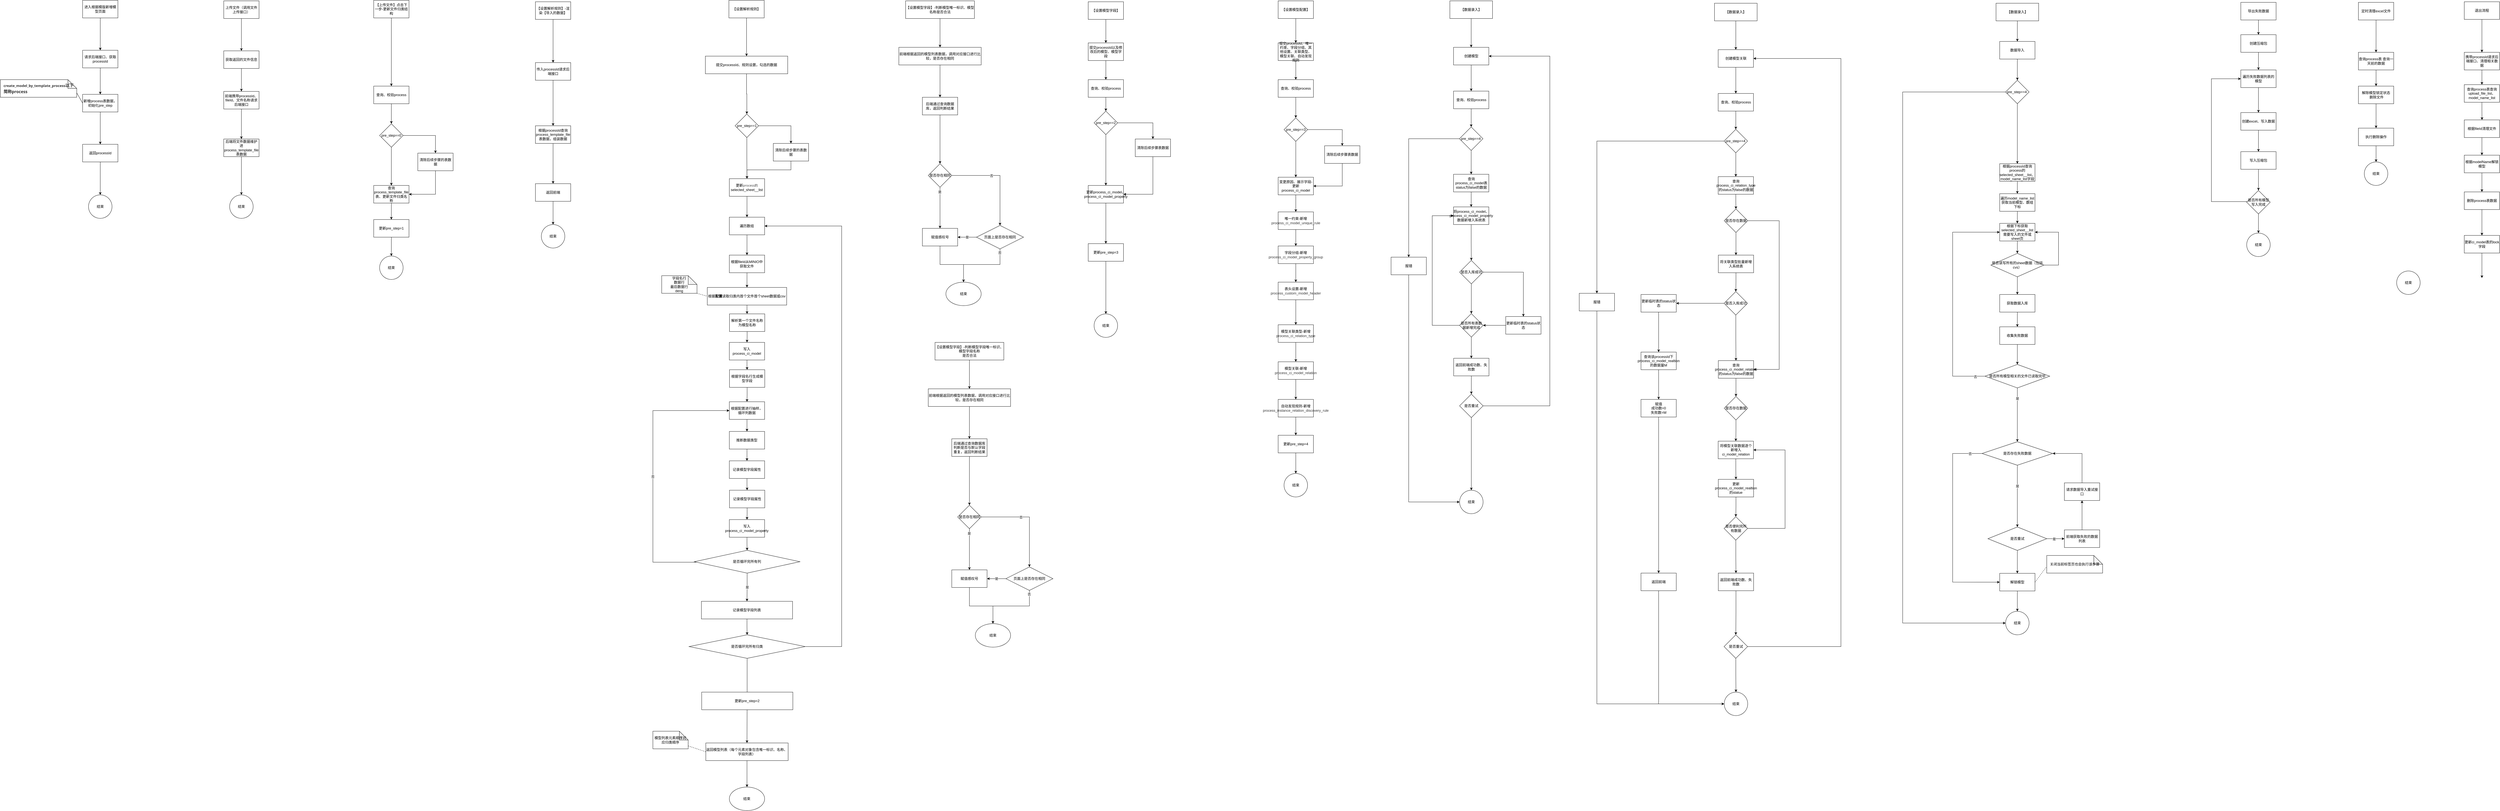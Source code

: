 <mxfile version="21.5.0" type="github">
  <diagram name="Page-1" id="z2g2F0g3IGi602Q9YPRa">
    <mxGraphModel dx="5863" dy="1786" grid="1" gridSize="10" guides="1" tooltips="1" connect="1" arrows="1" fold="1" page="1" pageScale="1" pageWidth="850" pageHeight="1100" math="0" shadow="0">
      <root>
        <mxCell id="0" />
        <mxCell id="1" parent="0" />
        <mxCell id="3SK7tmSLGKLuIoXsTymH-1" style="edgeStyle=orthogonalEdgeStyle;rounded=0;orthogonalLoop=1;jettySize=auto;html=1;exitX=0.5;exitY=1;exitDx=0;exitDy=0;" parent="1" source="3SK7tmSLGKLuIoXsTymH-2" target="3SK7tmSLGKLuIoXsTymH-131" edge="1">
          <mxGeometry relative="1" as="geometry" />
        </mxCell>
        <mxCell id="3SK7tmSLGKLuIoXsTymH-2" value="上传文件（调用文件上传接口）" style="rounded=0;whiteSpace=wrap;html=1;" parent="1" vertex="1">
          <mxGeometry x="-3160" y="-228" width="120" height="60" as="geometry" />
        </mxCell>
        <mxCell id="3SK7tmSLGKLuIoXsTymH-3" style="edgeStyle=orthogonalEdgeStyle;rounded=0;orthogonalLoop=1;jettySize=auto;html=1;" parent="1" source="3SK7tmSLGKLuIoXsTymH-4" target="3SK7tmSLGKLuIoXsTymH-6" edge="1">
          <mxGeometry relative="1" as="geometry" />
        </mxCell>
        <mxCell id="3SK7tmSLGKLuIoXsTymH-4" value="【设置解析规则】" style="rounded=0;whiteSpace=wrap;html=1;" parent="1" vertex="1">
          <mxGeometry x="-1442" y="-230" width="120" height="60" as="geometry" />
        </mxCell>
        <mxCell id="3SK7tmSLGKLuIoXsTymH-5" style="edgeStyle=orthogonalEdgeStyle;rounded=0;orthogonalLoop=1;jettySize=auto;html=1;" parent="1" source="3SK7tmSLGKLuIoXsTymH-6" target="fFuvQ-C5Inp_0Tl-YwTY-43" edge="1">
          <mxGeometry relative="1" as="geometry">
            <mxPoint x="-1382" y="-40" as="targetPoint" />
          </mxGeometry>
        </mxCell>
        <mxCell id="3SK7tmSLGKLuIoXsTymH-6" value="提交processId、规则设置，勾选的数据" style="rounded=0;whiteSpace=wrap;html=1;" parent="1" vertex="1">
          <mxGeometry x="-1522" y="-40" width="280" height="60" as="geometry" />
        </mxCell>
        <mxCell id="3SK7tmSLGKLuIoXsTymH-7" style="edgeStyle=orthogonalEdgeStyle;rounded=0;orthogonalLoop=1;jettySize=auto;html=1;" parent="1" source="3SK7tmSLGKLuIoXsTymH-8" target="3SK7tmSLGKLuIoXsTymH-297" edge="1">
          <mxGeometry relative="1" as="geometry" />
        </mxCell>
        <mxCell id="3SK7tmSLGKLuIoXsTymH-8" value="根据&lt;b&gt;配置&lt;/b&gt;读取归类内首个文件首个sheet数据或csv" style="rounded=0;whiteSpace=wrap;html=1;" parent="1" vertex="1">
          <mxGeometry x="-1515.51" y="747" width="270" height="60" as="geometry" />
        </mxCell>
        <mxCell id="3SK7tmSLGKLuIoXsTymH-11" style="edgeStyle=orthogonalEdgeStyle;rounded=0;orthogonalLoop=1;jettySize=auto;html=1;" parent="1" source="3SK7tmSLGKLuIoXsTymH-301" target="3SK7tmSLGKLuIoXsTymH-304" edge="1">
          <mxGeometry relative="1" as="geometry">
            <mxPoint x="-1380.51" y="1266" as="sourcePoint" />
          </mxGeometry>
        </mxCell>
        <mxCell id="3SK7tmSLGKLuIoXsTymH-13" style="edgeStyle=orthogonalEdgeStyle;rounded=0;orthogonalLoop=1;jettySize=auto;html=1;entryX=0.5;entryY=0;entryDx=0;entryDy=0;" parent="1" source="3SK7tmSLGKLuIoXsTymH-305" target="3SK7tmSLGKLuIoXsTymH-306" edge="1">
          <mxGeometry relative="1" as="geometry">
            <mxPoint x="-1380.036" y="1417" as="sourcePoint" />
            <mxPoint x="-1380.01" y="1506.0" as="targetPoint" />
          </mxGeometry>
        </mxCell>
        <mxCell id="3SK7tmSLGKLuIoXsTymH-15" value="是" style="edgeStyle=orthogonalEdgeStyle;rounded=0;orthogonalLoop=1;jettySize=auto;html=1;" parent="1" source="3SK7tmSLGKLuIoXsTymH-18" target="3SK7tmSLGKLuIoXsTymH-20" edge="1">
          <mxGeometry relative="1" as="geometry" />
        </mxCell>
        <mxCell id="3SK7tmSLGKLuIoXsTymH-16" style="edgeStyle=orthogonalEdgeStyle;rounded=0;orthogonalLoop=1;jettySize=auto;html=1;entryX=0;entryY=0.5;entryDx=0;entryDy=0;" parent="1" source="3SK7tmSLGKLuIoXsTymH-18" target="3SK7tmSLGKLuIoXsTymH-301" edge="1">
          <mxGeometry relative="1" as="geometry">
            <Array as="points">
              <mxPoint x="-1700.51" y="1682" />
              <mxPoint x="-1700.51" y="1166" />
            </Array>
          </mxGeometry>
        </mxCell>
        <mxCell id="3SK7tmSLGKLuIoXsTymH-17" value="否" style="edgeLabel;html=1;align=center;verticalAlign=middle;resizable=0;points=[];" parent="3SK7tmSLGKLuIoXsTymH-16" vertex="1" connectable="0">
          <mxGeometry x="-0.049" y="1" relative="1" as="geometry">
            <mxPoint as="offset" />
          </mxGeometry>
        </mxCell>
        <mxCell id="3SK7tmSLGKLuIoXsTymH-18" value="是否循环完所有列" style="rhombus;whiteSpace=wrap;html=1;" parent="1" vertex="1">
          <mxGeometry x="-1559.51" y="1641.55" width="359" height="77.45" as="geometry" />
        </mxCell>
        <mxCell id="3SK7tmSLGKLuIoXsTymH-19" style="edgeStyle=orthogonalEdgeStyle;rounded=0;orthogonalLoop=1;jettySize=auto;html=1;entryX=0.5;entryY=0;entryDx=0;entryDy=0;" parent="1" source="3SK7tmSLGKLuIoXsTymH-20" target="3SK7tmSLGKLuIoXsTymH-25" edge="1">
          <mxGeometry relative="1" as="geometry" />
        </mxCell>
        <mxCell id="3SK7tmSLGKLuIoXsTymH-20" value="记录模型字段列表" style="rounded=0;whiteSpace=wrap;html=1;" parent="1" vertex="1">
          <mxGeometry x="-1535.51" y="1815" width="310" height="60" as="geometry" />
        </mxCell>
        <mxCell id="3SK7tmSLGKLuIoXsTymH-24" value="是" style="edgeStyle=orthogonalEdgeStyle;rounded=0;orthogonalLoop=1;jettySize=auto;html=1;" parent="1" source="3SK7tmSLGKLuIoXsTymH-25" target="3SK7tmSLGKLuIoXsTymH-27" edge="1">
          <mxGeometry relative="1" as="geometry">
            <mxPoint x="-1380.51" y="2105" as="targetPoint" />
          </mxGeometry>
        </mxCell>
        <mxCell id="3SK7tmSLGKLuIoXsTymH-313" style="edgeStyle=orthogonalEdgeStyle;rounded=0;orthogonalLoop=1;jettySize=auto;html=1;entryX=1;entryY=0.5;entryDx=0;entryDy=0;" parent="1" source="3SK7tmSLGKLuIoXsTymH-25" target="3SK7tmSLGKLuIoXsTymH-32" edge="1">
          <mxGeometry relative="1" as="geometry">
            <Array as="points">
              <mxPoint x="-1058.51" y="1969" />
              <mxPoint x="-1058.51" y="538" />
            </Array>
          </mxGeometry>
        </mxCell>
        <mxCell id="3SK7tmSLGKLuIoXsTymH-25" value="是否循环完所有归类" style="rhombus;whiteSpace=wrap;html=1;" parent="1" vertex="1">
          <mxGeometry x="-1577.51" y="1929" width="395" height="80" as="geometry" />
        </mxCell>
        <mxCell id="3SK7tmSLGKLuIoXsTymH-26" style="edgeStyle=orthogonalEdgeStyle;rounded=0;orthogonalLoop=1;jettySize=auto;html=1;entryX=0.5;entryY=0;entryDx=0;entryDy=0;" parent="1" source="3SK7tmSLGKLuIoXsTymH-27" target="3SK7tmSLGKLuIoXsTymH-28" edge="1">
          <mxGeometry relative="1" as="geometry" />
        </mxCell>
        <mxCell id="3SK7tmSLGKLuIoXsTymH-27" value="返回模型列表（每个元素对象包含唯一标识、名称、字段列表）" style="rounded=0;whiteSpace=wrap;html=1;" parent="1" vertex="1">
          <mxGeometry x="-1520.51" y="2297" width="280" height="60" as="geometry" />
        </mxCell>
        <mxCell id="3SK7tmSLGKLuIoXsTymH-28" value="结束" style="ellipse;whiteSpace=wrap;html=1;" parent="1" vertex="1">
          <mxGeometry x="-1440.51" y="2447" width="120" height="80" as="geometry" />
        </mxCell>
        <mxCell id="3SK7tmSLGKLuIoXsTymH-31" style="edgeStyle=orthogonalEdgeStyle;rounded=0;orthogonalLoop=1;jettySize=auto;html=1;" parent="1" source="3SK7tmSLGKLuIoXsTymH-32" target="3SK7tmSLGKLuIoXsTymH-135" edge="1">
          <mxGeometry relative="1" as="geometry" />
        </mxCell>
        <mxCell id="3SK7tmSLGKLuIoXsTymH-32" value="遍历数组" style="rounded=0;whiteSpace=wrap;html=1;" parent="1" vertex="1">
          <mxGeometry x="-1440.51" y="508" width="120" height="60" as="geometry" />
        </mxCell>
        <mxCell id="3SK7tmSLGKLuIoXsTymH-35" style="rounded=0;orthogonalLoop=1;jettySize=auto;html=1;exitX=1;exitY=1;exitDx=0;exitDy=0;exitPerimeter=0;entryX=0;entryY=0.5;entryDx=0;entryDy=0;endArrow=none;endFill=0;dashed=1;" parent="1" source="3SK7tmSLGKLuIoXsTymH-36" target="3SK7tmSLGKLuIoXsTymH-8" edge="1">
          <mxGeometry relative="1" as="geometry" />
        </mxCell>
        <mxCell id="3SK7tmSLGKLuIoXsTymH-36" value="字段名行&lt;br&gt;数据行&lt;br&gt;最后数据行&lt;br&gt;deng" style="shape=note;whiteSpace=wrap;html=1;backgroundOutline=1;darkOpacity=0.05;" parent="1" vertex="1">
          <mxGeometry x="-1670.51" y="707" width="120" height="60" as="geometry" />
        </mxCell>
        <mxCell id="3SK7tmSLGKLuIoXsTymH-66" style="edgeStyle=orthogonalEdgeStyle;rounded=0;orthogonalLoop=1;jettySize=auto;html=1;exitX=0.5;exitY=1;exitDx=0;exitDy=0;" parent="1" source="3SK7tmSLGKLuIoXsTymH-67" edge="1">
          <mxGeometry relative="1" as="geometry">
            <mxPoint x="4159.882" y="-53" as="targetPoint" />
          </mxGeometry>
        </mxCell>
        <mxCell id="3SK7tmSLGKLuIoXsTymH-67" value="定时清理excel文件" style="rounded=0;whiteSpace=wrap;html=1;" parent="1" vertex="1">
          <mxGeometry x="4100" y="-223" width="120" height="60" as="geometry" />
        </mxCell>
        <mxCell id="3SK7tmSLGKLuIoXsTymH-68" style="edgeStyle=orthogonalEdgeStyle;rounded=0;orthogonalLoop=1;jettySize=auto;html=1;entryX=0.5;entryY=0;entryDx=0;entryDy=0;" parent="1" source="3SK7tmSLGKLuIoXsTymH-69" target="3SK7tmSLGKLuIoXsTymH-231" edge="1">
          <mxGeometry relative="1" as="geometry" />
        </mxCell>
        <mxCell id="3SK7tmSLGKLuIoXsTymH-69" value="查询process表 查询一天前的数据" style="rounded=0;whiteSpace=wrap;html=1;" parent="1" vertex="1">
          <mxGeometry x="4100" y="-53" width="120" height="60" as="geometry" />
        </mxCell>
        <mxCell id="3SK7tmSLGKLuIoXsTymH-70" style="edgeStyle=orthogonalEdgeStyle;rounded=0;orthogonalLoop=1;jettySize=auto;html=1;exitX=0.5;exitY=1;exitDx=0;exitDy=0;" parent="1" source="3SK7tmSLGKLuIoXsTymH-71" target="3SK7tmSLGKLuIoXsTymH-72" edge="1">
          <mxGeometry relative="1" as="geometry" />
        </mxCell>
        <mxCell id="3SK7tmSLGKLuIoXsTymH-71" value="执行删除操作" style="rounded=0;whiteSpace=wrap;html=1;" parent="1" vertex="1">
          <mxGeometry x="4100" y="205" width="120" height="60" as="geometry" />
        </mxCell>
        <mxCell id="3SK7tmSLGKLuIoXsTymH-72" value="结束" style="ellipse;whiteSpace=wrap;html=1;aspect=fixed;" parent="1" vertex="1">
          <mxGeometry x="4120" y="320" width="80" height="80" as="geometry" />
        </mxCell>
        <mxCell id="3SK7tmSLGKLuIoXsTymH-128" style="orthogonalLoop=1;jettySize=auto;html=1;entryX=0;entryY=0.5;entryDx=0;entryDy=0;dashed=1;curved=1;endArrow=none;endFill=0;" parent="1" source="3SK7tmSLGKLuIoXsTymH-129" target="3SK7tmSLGKLuIoXsTymH-27" edge="1">
          <mxGeometry relative="1" as="geometry" />
        </mxCell>
        <mxCell id="3SK7tmSLGKLuIoXsTymH-129" value="模型列表元素顺序对应归类顺序" style="shape=note;whiteSpace=wrap;html=1;backgroundOutline=1;darkOpacity=0.05;" parent="1" vertex="1">
          <mxGeometry x="-1700.51" y="2257" width="120" height="60" as="geometry" />
        </mxCell>
        <mxCell id="3SK7tmSLGKLuIoXsTymH-130" style="edgeStyle=orthogonalEdgeStyle;rounded=0;orthogonalLoop=1;jettySize=auto;html=1;exitX=0.5;exitY=1;exitDx=0;exitDy=0;entryX=0.5;entryY=0;entryDx=0;entryDy=0;" parent="1" source="3SK7tmSLGKLuIoXsTymH-131" target="3SK7tmSLGKLuIoXsTymH-142" edge="1">
          <mxGeometry relative="1" as="geometry">
            <mxPoint x="-3100" y="102" as="targetPoint" />
          </mxGeometry>
        </mxCell>
        <mxCell id="3SK7tmSLGKLuIoXsTymH-131" value="获取返回的文件信息" style="rounded=0;whiteSpace=wrap;html=1;" parent="1" vertex="1">
          <mxGeometry x="-3160" y="-58" width="120" height="60" as="geometry" />
        </mxCell>
        <mxCell id="3SK7tmSLGKLuIoXsTymH-134" style="edgeStyle=orthogonalEdgeStyle;rounded=0;orthogonalLoop=1;jettySize=auto;html=1;exitX=0.5;exitY=1;exitDx=0;exitDy=0;" parent="1" source="3SK7tmSLGKLuIoXsTymH-135" target="3SK7tmSLGKLuIoXsTymH-8" edge="1">
          <mxGeometry relative="1" as="geometry" />
        </mxCell>
        <mxCell id="3SK7tmSLGKLuIoXsTymH-135" value="根据fileId从MINIO中获取文件" style="rounded=0;whiteSpace=wrap;html=1;" parent="1" vertex="1">
          <mxGeometry x="-1440.51" y="637" width="120" height="60" as="geometry" />
        </mxCell>
        <mxCell id="3SK7tmSLGKLuIoXsTymH-136" style="edgeStyle=orthogonalEdgeStyle;rounded=0;orthogonalLoop=1;jettySize=auto;html=1;exitX=0.5;exitY=1;exitDx=0;exitDy=0;" parent="1" source="3SK7tmSLGKLuIoXsTymH-137" target="3SK7tmSLGKLuIoXsTymH-139" edge="1">
          <mxGeometry relative="1" as="geometry" />
        </mxCell>
        <mxCell id="3SK7tmSLGKLuIoXsTymH-137" value="进入根据模版新增模型页面" style="rounded=0;whiteSpace=wrap;html=1;" parent="1" vertex="1">
          <mxGeometry x="-3640" y="-230" width="120" height="60" as="geometry" />
        </mxCell>
        <mxCell id="3SK7tmSLGKLuIoXsTymH-138" style="edgeStyle=orthogonalEdgeStyle;rounded=0;orthogonalLoop=1;jettySize=auto;html=1;exitX=0.5;exitY=1;exitDx=0;exitDy=0;" parent="1" source="3SK7tmSLGKLuIoXsTymH-139" target="fFuvQ-C5Inp_0Tl-YwTY-1" edge="1">
          <mxGeometry relative="1" as="geometry">
            <mxPoint x="-3580" y="245" as="targetPoint" />
          </mxGeometry>
        </mxCell>
        <mxCell id="3SK7tmSLGKLuIoXsTymH-139" value="请求后端接口、获取processId" style="rounded=0;whiteSpace=wrap;html=1;" parent="1" vertex="1">
          <mxGeometry x="-3640" y="-60" width="120" height="60" as="geometry" />
        </mxCell>
        <mxCell id="3SK7tmSLGKLuIoXsTymH-141" style="edgeStyle=orthogonalEdgeStyle;rounded=0;orthogonalLoop=1;jettySize=auto;html=1;exitX=0.5;exitY=1;exitDx=0;exitDy=0;" parent="1" source="3SK7tmSLGKLuIoXsTymH-142" target="3SK7tmSLGKLuIoXsTymH-144" edge="1">
          <mxGeometry relative="1" as="geometry" />
        </mxCell>
        <mxCell id="3SK7tmSLGKLuIoXsTymH-142" value="前端携带processId、fileId、文件名称请求后端接口" style="rounded=0;whiteSpace=wrap;html=1;" parent="1" vertex="1">
          <mxGeometry x="-3160" y="80" width="120" height="60" as="geometry" />
        </mxCell>
        <mxCell id="3SK7tmSLGKLuIoXsTymH-143" style="edgeStyle=orthogonalEdgeStyle;rounded=0;orthogonalLoop=1;jettySize=auto;html=1;exitX=0.5;exitY=1;exitDx=0;exitDy=0;entryX=0.5;entryY=0;entryDx=0;entryDy=0;" parent="1" source="3SK7tmSLGKLuIoXsTymH-144" target="3SK7tmSLGKLuIoXsTymH-145" edge="1">
          <mxGeometry relative="1" as="geometry">
            <mxPoint x="-3100" y="412" as="targetPoint" />
          </mxGeometry>
        </mxCell>
        <mxCell id="3SK7tmSLGKLuIoXsTymH-144" value="后端将文件数据维护进process_template_file&lt;br&gt;表数据" style="rounded=0;whiteSpace=wrap;html=1;" parent="1" vertex="1">
          <mxGeometry x="-3160" y="242" width="120" height="60" as="geometry" />
        </mxCell>
        <mxCell id="3SK7tmSLGKLuIoXsTymH-145" value="结束" style="ellipse;whiteSpace=wrap;html=1;aspect=fixed;" parent="1" vertex="1">
          <mxGeometry x="-3140" y="432" width="80" height="80" as="geometry" />
        </mxCell>
        <mxCell id="3SK7tmSLGKLuIoXsTymH-155" style="edgeStyle=orthogonalEdgeStyle;rounded=0;orthogonalLoop=1;jettySize=auto;html=1;exitX=0.5;exitY=1;exitDx=0;exitDy=0;entryX=0.5;entryY=0;entryDx=0;entryDy=0;" parent="1" source="3SK7tmSLGKLuIoXsTymH-157" target="3SK7tmSLGKLuIoXsTymH-32" edge="1">
          <mxGeometry relative="1" as="geometry" />
        </mxCell>
        <mxCell id="3SK7tmSLGKLuIoXsTymH-156" style="rounded=0;orthogonalLoop=1;jettySize=auto;html=1;entryX=0;entryY=0;entryDx=260;entryDy=45;entryPerimeter=0;endArrow=none;endFill=0;exitX=0;exitY=0.5;exitDx=0;exitDy=0;" parent="1" source="fFuvQ-C5Inp_0Tl-YwTY-1" target="3SK7tmSLGKLuIoXsTymH-165" edge="1">
          <mxGeometry relative="1" as="geometry">
            <mxPoint x="-1830" y="900" as="sourcePoint" />
          </mxGeometry>
        </mxCell>
        <mxCell id="3SK7tmSLGKLuIoXsTymH-157" value="&lt;div style=&quot;orphans: 2; text-align: center;&quot;&gt;&lt;span style=&quot;background-color: initial; orphans: 4; text-align: start;&quot;&gt;更新&lt;/span&gt;&lt;span style=&quot;background-color: initial; color: rgb(51, 51, 51); font-family: &amp;quot;Open Sans&amp;quot;, &amp;quot;Clear Sans&amp;quot;, &amp;quot;Helvetica Neue&amp;quot;, Helvetica, Arial, &amp;quot;Segoe UI Emoji&amp;quot;, sans-serif; font-size: 11px; orphans: 4; text-align: start;&quot;&gt;process的&lt;/span&gt;&lt;/div&gt;selected_sheet__list" style="rounded=0;whiteSpace=wrap;html=1;" parent="1" vertex="1">
          <mxGeometry x="-1440.51" y="377" width="120" height="60" as="geometry" />
        </mxCell>
        <mxCell id="3SK7tmSLGKLuIoXsTymH-165" value="&lt;h3 style=&quot;box-sizing: border-box; break-after: avoid-page; break-inside: avoid; orphans: 4; margin-top: 1rem; margin-bottom: 1rem; position: relative; line-height: 1.43; cursor: text; color: rgb(51, 51, 51); font-family: &amp;quot;Open Sans&amp;quot;, &amp;quot;Clear Sans&amp;quot;, &amp;quot;Helvetica Neue&amp;quot;, Helvetica, Arial, &amp;quot;Segoe UI Emoji&amp;quot;, sans-serif; text-align: start;&quot; class=&quot;md-end-block md-heading md-focus&quot;&gt;&lt;font style=&quot;font-size: 12px;&quot;&gt;create_model_by_template_process&lt;/font&gt;以下&lt;br style=&quot;font-size: 12px;&quot;&gt;简称process&lt;/h3&gt;" style="shape=note;whiteSpace=wrap;html=1;backgroundOutline=1;darkOpacity=0.05;" parent="1" vertex="1">
          <mxGeometry x="-3920" y="40" width="260" height="60" as="geometry" />
        </mxCell>
        <mxCell id="3SK7tmSLGKLuIoXsTymH-196" style="edgeStyle=orthogonalEdgeStyle;rounded=0;orthogonalLoop=1;jettySize=auto;html=1;entryX=0.5;entryY=0;entryDx=0;entryDy=0;" parent="1" source="3SK7tmSLGKLuIoXsTymH-197" target="3SK7tmSLGKLuIoXsTymH-229" edge="1">
          <mxGeometry relative="1" as="geometry" />
        </mxCell>
        <mxCell id="3SK7tmSLGKLuIoXsTymH-197" value="导出失败数据" style="rounded=0;whiteSpace=wrap;html=1;" parent="1" vertex="1">
          <mxGeometry x="3700" y="-223" width="120" height="60" as="geometry" />
        </mxCell>
        <mxCell id="3SK7tmSLGKLuIoXsTymH-198" style="edgeStyle=orthogonalEdgeStyle;rounded=0;orthogonalLoop=1;jettySize=auto;html=1;" parent="1" source="3SK7tmSLGKLuIoXsTymH-199" target="3SK7tmSLGKLuIoXsTymH-201" edge="1">
          <mxGeometry relative="1" as="geometry" />
        </mxCell>
        <mxCell id="3SK7tmSLGKLuIoXsTymH-199" value="遍历失败数据列表的模型" style="rounded=0;whiteSpace=wrap;html=1;" parent="1" vertex="1">
          <mxGeometry x="3700" y="7" width="120" height="60" as="geometry" />
        </mxCell>
        <mxCell id="3SK7tmSLGKLuIoXsTymH-200" style="edgeStyle=orthogonalEdgeStyle;rounded=0;orthogonalLoop=1;jettySize=auto;html=1;entryX=0.5;entryY=0;entryDx=0;entryDy=0;" parent="1" source="3SK7tmSLGKLuIoXsTymH-201" target="3SK7tmSLGKLuIoXsTymH-227" edge="1">
          <mxGeometry relative="1" as="geometry" />
        </mxCell>
        <mxCell id="3SK7tmSLGKLuIoXsTymH-201" value="创建excel、写入数据" style="rounded=0;whiteSpace=wrap;html=1;" parent="1" vertex="1">
          <mxGeometry x="3700" y="152" width="120" height="60" as="geometry" />
        </mxCell>
        <mxCell id="3SK7tmSLGKLuIoXsTymH-202" value="结束" style="ellipse;whiteSpace=wrap;html=1;aspect=fixed;" parent="1" vertex="1">
          <mxGeometry x="3720" y="562" width="80" height="80" as="geometry" />
        </mxCell>
        <mxCell id="3SK7tmSLGKLuIoXsTymH-203" style="edgeStyle=orthogonalEdgeStyle;rounded=0;orthogonalLoop=1;jettySize=auto;html=1;exitX=0;exitY=0.5;exitDx=0;exitDy=0;entryX=0;entryY=0.5;entryDx=0;entryDy=0;" parent="1" source="3SK7tmSLGKLuIoXsTymH-205" target="3SK7tmSLGKLuIoXsTymH-199" edge="1">
          <mxGeometry relative="1" as="geometry">
            <Array as="points">
              <mxPoint x="3720" y="455" />
              <mxPoint x="3600" y="455" />
              <mxPoint x="3600" y="37" />
            </Array>
          </mxGeometry>
        </mxCell>
        <mxCell id="3SK7tmSLGKLuIoXsTymH-204" style="edgeStyle=orthogonalEdgeStyle;rounded=0;orthogonalLoop=1;jettySize=auto;html=1;entryX=0.5;entryY=0;entryDx=0;entryDy=0;" parent="1" source="3SK7tmSLGKLuIoXsTymH-205" target="3SK7tmSLGKLuIoXsTymH-202" edge="1">
          <mxGeometry relative="1" as="geometry" />
        </mxCell>
        <mxCell id="3SK7tmSLGKLuIoXsTymH-205" value="是否所有模型写入完成" style="rhombus;whiteSpace=wrap;html=1;" parent="1" vertex="1">
          <mxGeometry x="3720" y="417" width="80" height="80" as="geometry" />
        </mxCell>
        <mxCell id="3SK7tmSLGKLuIoXsTymH-208" value="结束" style="ellipse;whiteSpace=wrap;html=1;aspect=fixed;" parent="1" vertex="1">
          <mxGeometry x="4230" y="691" width="80" height="80" as="geometry" />
        </mxCell>
        <mxCell id="3SK7tmSLGKLuIoXsTymH-209" style="edgeStyle=orthogonalEdgeStyle;rounded=0;orthogonalLoop=1;jettySize=auto;html=1;exitX=0.5;exitY=1;exitDx=0;exitDy=0;entryX=0.5;entryY=0;entryDx=0;entryDy=0;" parent="1" source="3SK7tmSLGKLuIoXsTymH-210" target="3SK7tmSLGKLuIoXsTymH-212" edge="1">
          <mxGeometry relative="1" as="geometry" />
        </mxCell>
        <mxCell id="3SK7tmSLGKLuIoXsTymH-210" value="携带processId请求后端接口、清理相关数据" style="rounded=0;whiteSpace=wrap;html=1;" parent="1" vertex="1">
          <mxGeometry x="4460" y="-53" width="120" height="60" as="geometry" />
        </mxCell>
        <mxCell id="3SK7tmSLGKLuIoXsTymH-211" style="edgeStyle=orthogonalEdgeStyle;rounded=0;orthogonalLoop=1;jettySize=auto;html=1;exitX=0.5;exitY=1;exitDx=0;exitDy=0;" parent="1" source="3SK7tmSLGKLuIoXsTymH-212" edge="1">
          <mxGeometry relative="1" as="geometry">
            <mxPoint x="4520.333" y="177" as="targetPoint" />
          </mxGeometry>
        </mxCell>
        <mxCell id="3SK7tmSLGKLuIoXsTymH-212" value="查询process表查询upload_file_list、model_name_list" style="rounded=0;whiteSpace=wrap;html=1;" parent="1" vertex="1">
          <mxGeometry x="4460" y="57" width="120" height="60" as="geometry" />
        </mxCell>
        <mxCell id="3SK7tmSLGKLuIoXsTymH-213" style="edgeStyle=orthogonalEdgeStyle;rounded=0;orthogonalLoop=1;jettySize=auto;html=1;exitX=0.5;exitY=1;exitDx=0;exitDy=0;" parent="1" source="3SK7tmSLGKLuIoXsTymH-214" target="3SK7tmSLGKLuIoXsTymH-216" edge="1">
          <mxGeometry relative="1" as="geometry" />
        </mxCell>
        <mxCell id="3SK7tmSLGKLuIoXsTymH-214" value="根据fileId清理文件" style="rounded=0;whiteSpace=wrap;html=1;" parent="1" vertex="1">
          <mxGeometry x="4460" y="177" width="120" height="60" as="geometry" />
        </mxCell>
        <mxCell id="3SK7tmSLGKLuIoXsTymH-215" style="edgeStyle=orthogonalEdgeStyle;rounded=0;orthogonalLoop=1;jettySize=auto;html=1;entryX=0.5;entryY=0;entryDx=0;entryDy=0;" parent="1" source="3SK7tmSLGKLuIoXsTymH-216" target="3SK7tmSLGKLuIoXsTymH-218" edge="1">
          <mxGeometry relative="1" as="geometry" />
        </mxCell>
        <mxCell id="3SK7tmSLGKLuIoXsTymH-216" value="根据modelName解锁模型" style="rounded=0;whiteSpace=wrap;html=1;" parent="1" vertex="1">
          <mxGeometry x="4460" y="297" width="120" height="60" as="geometry" />
        </mxCell>
        <mxCell id="3SK7tmSLGKLuIoXsTymH-217" style="edgeStyle=orthogonalEdgeStyle;rounded=0;orthogonalLoop=1;jettySize=auto;html=1;exitX=0.5;exitY=1;exitDx=0;exitDy=0;" parent="1" source="3SK7tmSLGKLuIoXsTymH-218" target="3SK7tmSLGKLuIoXsTymH-223" edge="1">
          <mxGeometry relative="1" as="geometry" />
        </mxCell>
        <mxCell id="3SK7tmSLGKLuIoXsTymH-218" value="删除process表数据" style="rounded=0;whiteSpace=wrap;html=1;" parent="1" vertex="1">
          <mxGeometry x="4460" y="422" width="120" height="60" as="geometry" />
        </mxCell>
        <mxCell id="3SK7tmSLGKLuIoXsTymH-219" style="edgeStyle=orthogonalEdgeStyle;rounded=0;orthogonalLoop=1;jettySize=auto;html=1;exitX=0.5;exitY=1;exitDx=0;exitDy=0;entryX=0.5;entryY=0;entryDx=0;entryDy=0;" parent="1" source="3SK7tmSLGKLuIoXsTymH-220" target="3SK7tmSLGKLuIoXsTymH-210" edge="1">
          <mxGeometry relative="1" as="geometry" />
        </mxCell>
        <mxCell id="3SK7tmSLGKLuIoXsTymH-220" value="退出流程" style="rounded=0;whiteSpace=wrap;html=1;" parent="1" vertex="1">
          <mxGeometry x="4460" y="-225" width="120" height="60" as="geometry" />
        </mxCell>
        <mxCell id="3SK7tmSLGKLuIoXsTymH-222" style="edgeStyle=orthogonalEdgeStyle;rounded=0;orthogonalLoop=1;jettySize=auto;html=1;exitX=0.5;exitY=1;exitDx=0;exitDy=0;" parent="1" source="3SK7tmSLGKLuIoXsTymH-223" edge="1">
          <mxGeometry relative="1" as="geometry">
            <mxPoint x="4520" y="715" as="targetPoint" />
          </mxGeometry>
        </mxCell>
        <mxCell id="3SK7tmSLGKLuIoXsTymH-223" value="更新ci_model表的lock字段" style="rounded=0;whiteSpace=wrap;html=1;" parent="1" vertex="1">
          <mxGeometry x="4460" y="570" width="120" height="60" as="geometry" />
        </mxCell>
        <mxCell id="3SK7tmSLGKLuIoXsTymH-224" style="edgeStyle=orthogonalEdgeStyle;rounded=0;orthogonalLoop=1;jettySize=auto;html=1;exitX=0.5;exitY=1;exitDx=0;exitDy=0;" parent="1" source="3SK7tmSLGKLuIoXsTymH-304" target="3SK7tmSLGKLuIoXsTymH-305" edge="1">
          <mxGeometry relative="1" as="geometry">
            <mxPoint x="-1380.457" y="1366" as="sourcePoint" />
            <mxPoint x="-1380.01" y="1357" as="targetPoint" />
          </mxGeometry>
        </mxCell>
        <mxCell id="3SK7tmSLGKLuIoXsTymH-226" style="edgeStyle=orthogonalEdgeStyle;rounded=0;orthogonalLoop=1;jettySize=auto;html=1;" parent="1" source="3SK7tmSLGKLuIoXsTymH-227" target="3SK7tmSLGKLuIoXsTymH-205" edge="1">
          <mxGeometry relative="1" as="geometry" />
        </mxCell>
        <mxCell id="3SK7tmSLGKLuIoXsTymH-227" value="写入压缩包" style="rounded=0;whiteSpace=wrap;html=1;" parent="1" vertex="1">
          <mxGeometry x="3700" y="285" width="120" height="60" as="geometry" />
        </mxCell>
        <mxCell id="3SK7tmSLGKLuIoXsTymH-228" style="edgeStyle=orthogonalEdgeStyle;rounded=0;orthogonalLoop=1;jettySize=auto;html=1;entryX=0.5;entryY=0;entryDx=0;entryDy=0;" parent="1" source="3SK7tmSLGKLuIoXsTymH-229" target="3SK7tmSLGKLuIoXsTymH-199" edge="1">
          <mxGeometry relative="1" as="geometry" />
        </mxCell>
        <mxCell id="3SK7tmSLGKLuIoXsTymH-229" value="创建压缩包" style="rounded=0;whiteSpace=wrap;html=1;" parent="1" vertex="1">
          <mxGeometry x="3700" y="-113" width="120" height="60" as="geometry" />
        </mxCell>
        <mxCell id="3SK7tmSLGKLuIoXsTymH-230" style="edgeStyle=orthogonalEdgeStyle;rounded=0;orthogonalLoop=1;jettySize=auto;html=1;entryX=0.5;entryY=0;entryDx=0;entryDy=0;" parent="1" source="3SK7tmSLGKLuIoXsTymH-231" target="3SK7tmSLGKLuIoXsTymH-71" edge="1">
          <mxGeometry relative="1" as="geometry" />
        </mxCell>
        <mxCell id="3SK7tmSLGKLuIoXsTymH-231" value="解除模型锁定状态&lt;br&gt;&amp;nbsp;删除文件" style="rounded=0;whiteSpace=wrap;html=1;" parent="1" vertex="1">
          <mxGeometry x="4100" y="62" width="120" height="60" as="geometry" />
        </mxCell>
        <mxCell id="fFuvQ-C5Inp_0Tl-YwTY-261" style="edgeStyle=orthogonalEdgeStyle;rounded=0;orthogonalLoop=1;jettySize=auto;html=1;" edge="1" parent="1" source="3SK7tmSLGKLuIoXsTymH-235" target="fFuvQ-C5Inp_0Tl-YwTY-260">
          <mxGeometry relative="1" as="geometry" />
        </mxCell>
        <mxCell id="3SK7tmSLGKLuIoXsTymH-235" value="前端根据返回的模型列表数据，调用对应接口进行比较，是否存在相同" style="rounded=0;whiteSpace=wrap;html=1;" parent="1" vertex="1">
          <mxGeometry x="-864" y="-70" width="280" height="60" as="geometry" />
        </mxCell>
        <mxCell id="3SK7tmSLGKLuIoXsTymH-238" style="edgeStyle=orthogonalEdgeStyle;rounded=0;orthogonalLoop=1;jettySize=auto;html=1;exitX=0.5;exitY=1;exitDx=0;exitDy=0;entryX=0.5;entryY=0;entryDx=0;entryDy=0;" parent="1" source="3SK7tmSLGKLuIoXsTymH-240" target="3SK7tmSLGKLuIoXsTymH-242" edge="1">
          <mxGeometry relative="1" as="geometry">
            <mxPoint x="-723.692" y="536" as="targetPoint" />
          </mxGeometry>
        </mxCell>
        <mxCell id="3SK7tmSLGKLuIoXsTymH-239" value="是" style="edgeLabel;html=1;align=center;verticalAlign=middle;resizable=0;points=[];" parent="3SK7tmSLGKLuIoXsTymH-238" vertex="1" connectable="0">
          <mxGeometry x="-0.775" y="-1" relative="1" as="geometry">
            <mxPoint as="offset" />
          </mxGeometry>
        </mxCell>
        <mxCell id="fFuvQ-C5Inp_0Tl-YwTY-253" style="edgeStyle=orthogonalEdgeStyle;rounded=0;orthogonalLoop=1;jettySize=auto;html=1;entryX=0.5;entryY=0;entryDx=0;entryDy=0;" edge="1" parent="1" source="3SK7tmSLGKLuIoXsTymH-240" target="fFuvQ-C5Inp_0Tl-YwTY-254">
          <mxGeometry relative="1" as="geometry">
            <mxPoint x="-524.0" y="551" as="targetPoint" />
          </mxGeometry>
        </mxCell>
        <mxCell id="fFuvQ-C5Inp_0Tl-YwTY-256" value="否" style="edgeLabel;html=1;align=center;verticalAlign=middle;resizable=0;points=[];" vertex="1" connectable="0" parent="fFuvQ-C5Inp_0Tl-YwTY-253">
          <mxGeometry x="-0.192" y="-1" relative="1" as="geometry">
            <mxPoint as="offset" />
          </mxGeometry>
        </mxCell>
        <mxCell id="3SK7tmSLGKLuIoXsTymH-240" value="是否存在相同" style="rhombus;whiteSpace=wrap;html=1;" parent="1" vertex="1">
          <mxGeometry x="-764" y="326" width="80" height="80" as="geometry" />
        </mxCell>
        <mxCell id="fFuvQ-C5Inp_0Tl-YwTY-259" style="edgeStyle=orthogonalEdgeStyle;rounded=0;orthogonalLoop=1;jettySize=auto;html=1;" edge="1" parent="1" source="3SK7tmSLGKLuIoXsTymH-242" target="fFuvQ-C5Inp_0Tl-YwTY-257">
          <mxGeometry relative="1" as="geometry">
            <Array as="points">
              <mxPoint x="-724" y="669" />
              <mxPoint x="-644" y="669" />
            </Array>
          </mxGeometry>
        </mxCell>
        <mxCell id="3SK7tmSLGKLuIoXsTymH-242" value="赋值感叹号" style="rounded=0;whiteSpace=wrap;html=1;" parent="1" vertex="1">
          <mxGeometry x="-784" y="546" width="120" height="60" as="geometry" />
        </mxCell>
        <mxCell id="3SK7tmSLGKLuIoXsTymH-273" value="结束" style="ellipse;whiteSpace=wrap;html=1;aspect=fixed;" parent="1" vertex="1">
          <mxGeometry x="-3620" y="432" width="80" height="80" as="geometry" />
        </mxCell>
        <mxCell id="3SK7tmSLGKLuIoXsTymH-275" style="edgeStyle=orthogonalEdgeStyle;rounded=0;orthogonalLoop=1;jettySize=auto;html=1;exitX=0.5;exitY=1;exitDx=0;exitDy=0;" parent="1" source="3SK7tmSLGKLuIoXsTymH-276" target="3SK7tmSLGKLuIoXsTymH-280" edge="1">
          <mxGeometry relative="1" as="geometry">
            <mxPoint x="-2040" y="-55" as="targetPoint" />
          </mxGeometry>
        </mxCell>
        <mxCell id="3SK7tmSLGKLuIoXsTymH-276" value="【设置解析规则】-渲染【导入的数据】" style="rounded=0;whiteSpace=wrap;html=1;" parent="1" vertex="1">
          <mxGeometry x="-2100" y="-225" width="120" height="60" as="geometry" />
        </mxCell>
        <mxCell id="3SK7tmSLGKLuIoXsTymH-281" style="edgeStyle=orthogonalEdgeStyle;rounded=0;orthogonalLoop=1;jettySize=auto;html=1;" parent="1" source="3SK7tmSLGKLuIoXsTymH-280" target="3SK7tmSLGKLuIoXsTymH-282" edge="1">
          <mxGeometry relative="1" as="geometry">
            <mxPoint x="-2040" y="277" as="targetPoint" />
          </mxGeometry>
        </mxCell>
        <mxCell id="3SK7tmSLGKLuIoXsTymH-280" value="传入processId请求后端接口" style="rounded=0;whiteSpace=wrap;html=1;" parent="1" vertex="1">
          <mxGeometry x="-2100" y="-18" width="120" height="60" as="geometry" />
        </mxCell>
        <mxCell id="3SK7tmSLGKLuIoXsTymH-288" style="edgeStyle=orthogonalEdgeStyle;rounded=0;orthogonalLoop=1;jettySize=auto;html=1;exitX=0.5;exitY=1;exitDx=0;exitDy=0;" parent="1" source="3SK7tmSLGKLuIoXsTymH-282" target="3SK7tmSLGKLuIoXsTymH-291" edge="1">
          <mxGeometry relative="1" as="geometry">
            <mxPoint x="-2040" y="442" as="targetPoint" />
          </mxGeometry>
        </mxCell>
        <mxCell id="3SK7tmSLGKLuIoXsTymH-282" value="根据processId查询process_template_file表数据，组装数据" style="rounded=0;whiteSpace=wrap;html=1;" parent="1" vertex="1">
          <mxGeometry x="-2100" y="197" width="120" height="60" as="geometry" />
        </mxCell>
        <mxCell id="3SK7tmSLGKLuIoXsTymH-285" style="edgeStyle=orthogonalEdgeStyle;rounded=0;orthogonalLoop=1;jettySize=auto;html=1;" parent="1" source="3SK7tmSLGKLuIoXsTymH-283" target="3SK7tmSLGKLuIoXsTymH-284" edge="1">
          <mxGeometry relative="1" as="geometry" />
        </mxCell>
        <mxCell id="3SK7tmSLGKLuIoXsTymH-283" value="提交processId以及修改后的模型、模型字段" style="rounded=0;whiteSpace=wrap;html=1;" parent="1" vertex="1">
          <mxGeometry x="-220" y="-85" width="120" height="60" as="geometry" />
        </mxCell>
        <mxCell id="fFuvQ-C5Inp_0Tl-YwTY-55" style="edgeStyle=orthogonalEdgeStyle;rounded=0;orthogonalLoop=1;jettySize=auto;html=1;exitX=0.5;exitY=1;exitDx=0;exitDy=0;" edge="1" parent="1" source="3SK7tmSLGKLuIoXsTymH-284" target="fFuvQ-C5Inp_0Tl-YwTY-54">
          <mxGeometry relative="1" as="geometry" />
        </mxCell>
        <mxCell id="3SK7tmSLGKLuIoXsTymH-284" value="查询、校验process" style="rounded=0;whiteSpace=wrap;html=1;" parent="1" vertex="1">
          <mxGeometry x="-220" y="40" width="120" height="60" as="geometry" />
        </mxCell>
        <mxCell id="3SK7tmSLGKLuIoXsTymH-294" style="edgeStyle=orthogonalEdgeStyle;rounded=0;orthogonalLoop=1;jettySize=auto;html=1;exitX=0.5;exitY=1;exitDx=0;exitDy=0;" parent="1" source="3SK7tmSLGKLuIoXsTymH-291" target="3SK7tmSLGKLuIoXsTymH-293" edge="1">
          <mxGeometry relative="1" as="geometry" />
        </mxCell>
        <mxCell id="3SK7tmSLGKLuIoXsTymH-291" value="返回前端" style="rounded=0;whiteSpace=wrap;html=1;" parent="1" vertex="1">
          <mxGeometry x="-2100" y="394" width="120" height="60" as="geometry" />
        </mxCell>
        <mxCell id="3SK7tmSLGKLuIoXsTymH-293" value="结束" style="ellipse;whiteSpace=wrap;html=1;aspect=fixed;" parent="1" vertex="1">
          <mxGeometry x="-2080" y="533" width="80" height="80" as="geometry" />
        </mxCell>
        <mxCell id="3SK7tmSLGKLuIoXsTymH-299" style="edgeStyle=orthogonalEdgeStyle;rounded=0;orthogonalLoop=1;jettySize=auto;html=1;exitX=0.5;exitY=1;exitDx=0;exitDy=0;" parent="1" source="3SK7tmSLGKLuIoXsTymH-297" target="3SK7tmSLGKLuIoXsTymH-310" edge="1">
          <mxGeometry relative="1" as="geometry">
            <mxPoint x="-1380.036" y="1127" as="targetPoint" />
          </mxGeometry>
        </mxCell>
        <mxCell id="3SK7tmSLGKLuIoXsTymH-297" value="解析第一个文件名称为模型名称" style="rounded=0;whiteSpace=wrap;html=1;" parent="1" vertex="1">
          <mxGeometry x="-1440.01" y="837" width="120" height="60" as="geometry" />
        </mxCell>
        <mxCell id="3SK7tmSLGKLuIoXsTymH-303" style="edgeStyle=orthogonalEdgeStyle;rounded=0;orthogonalLoop=1;jettySize=auto;html=1;exitX=0.5;exitY=1;exitDx=0;exitDy=0;" parent="1" source="3SK7tmSLGKLuIoXsTymH-300" target="3SK7tmSLGKLuIoXsTymH-301" edge="1">
          <mxGeometry relative="1" as="geometry" />
        </mxCell>
        <mxCell id="3SK7tmSLGKLuIoXsTymH-300" value="根据字段名行生成模型字段" style="rounded=0;whiteSpace=wrap;html=1;" parent="1" vertex="1">
          <mxGeometry x="-1440.01" y="1027" width="120" height="60" as="geometry" />
        </mxCell>
        <mxCell id="3SK7tmSLGKLuIoXsTymH-301" value="根据配置进行抽样，循环列数据" style="rounded=0;whiteSpace=wrap;html=1;" parent="1" vertex="1">
          <mxGeometry x="-1440.51" y="1136" width="120" height="60" as="geometry" />
        </mxCell>
        <mxCell id="3SK7tmSLGKLuIoXsTymH-304" value="推断数据类型" style="rounded=0;whiteSpace=wrap;html=1;" parent="1" vertex="1">
          <mxGeometry x="-1440.51" y="1237" width="120" height="60" as="geometry" />
        </mxCell>
        <mxCell id="3SK7tmSLGKLuIoXsTymH-305" value="记录模型字段属性" style="rounded=0;whiteSpace=wrap;html=1;" parent="1" vertex="1">
          <mxGeometry x="-1440.51" y="1337" width="120" height="60" as="geometry" />
        </mxCell>
        <mxCell id="3SK7tmSLGKLuIoXsTymH-307" style="edgeStyle=orthogonalEdgeStyle;rounded=0;orthogonalLoop=1;jettySize=auto;html=1;exitX=0.5;exitY=1;exitDx=0;exitDy=0;" parent="1" source="3SK7tmSLGKLuIoXsTymH-306" target="3SK7tmSLGKLuIoXsTymH-308" edge="1">
          <mxGeometry relative="1" as="geometry" />
        </mxCell>
        <mxCell id="3SK7tmSLGKLuIoXsTymH-306" value="记录模型字段属性" style="rounded=0;whiteSpace=wrap;html=1;" parent="1" vertex="1">
          <mxGeometry x="-1440.01" y="1437" width="120" height="60" as="geometry" />
        </mxCell>
        <mxCell id="3SK7tmSLGKLuIoXsTymH-309" style="edgeStyle=orthogonalEdgeStyle;rounded=0;orthogonalLoop=1;jettySize=auto;html=1;exitX=0.5;exitY=1;exitDx=0;exitDy=0;" parent="1" source="3SK7tmSLGKLuIoXsTymH-308" target="3SK7tmSLGKLuIoXsTymH-18" edge="1">
          <mxGeometry relative="1" as="geometry" />
        </mxCell>
        <mxCell id="3SK7tmSLGKLuIoXsTymH-308" value="写入process_ci_model_property" style="rounded=0;whiteSpace=wrap;html=1;" parent="1" vertex="1">
          <mxGeometry x="-1440.51" y="1537" width="120" height="60" as="geometry" />
        </mxCell>
        <mxCell id="3SK7tmSLGKLuIoXsTymH-312" style="edgeStyle=orthogonalEdgeStyle;rounded=0;orthogonalLoop=1;jettySize=auto;html=1;exitX=0.5;exitY=1;exitDx=0;exitDy=0;" parent="1" source="3SK7tmSLGKLuIoXsTymH-310" target="3SK7tmSLGKLuIoXsTymH-300" edge="1">
          <mxGeometry relative="1" as="geometry" />
        </mxCell>
        <mxCell id="3SK7tmSLGKLuIoXsTymH-310" value="写入process_ci_model" style="rounded=0;whiteSpace=wrap;html=1;" parent="1" vertex="1">
          <mxGeometry x="-1440.51" y="934" width="120" height="60" as="geometry" />
        </mxCell>
        <mxCell id="fFuvQ-C5Inp_0Tl-YwTY-2" style="edgeStyle=orthogonalEdgeStyle;rounded=0;orthogonalLoop=1;jettySize=auto;html=1;exitX=0.5;exitY=1;exitDx=0;exitDy=0;" edge="1" parent="1" source="fFuvQ-C5Inp_0Tl-YwTY-1" target="fFuvQ-C5Inp_0Tl-YwTY-3">
          <mxGeometry relative="1" as="geometry" />
        </mxCell>
        <mxCell id="fFuvQ-C5Inp_0Tl-YwTY-1" value="新增process表数据，初始化pre_step" style="rounded=0;whiteSpace=wrap;html=1;" vertex="1" parent="1">
          <mxGeometry x="-3640" y="90" width="120" height="60" as="geometry" />
        </mxCell>
        <mxCell id="fFuvQ-C5Inp_0Tl-YwTY-4" style="edgeStyle=orthogonalEdgeStyle;rounded=0;orthogonalLoop=1;jettySize=auto;html=1;" edge="1" parent="1" source="fFuvQ-C5Inp_0Tl-YwTY-3" target="3SK7tmSLGKLuIoXsTymH-273">
          <mxGeometry relative="1" as="geometry" />
        </mxCell>
        <mxCell id="fFuvQ-C5Inp_0Tl-YwTY-3" value="返回processId" style="rounded=0;whiteSpace=wrap;html=1;" vertex="1" parent="1">
          <mxGeometry x="-3640" y="260" width="120" height="60" as="geometry" />
        </mxCell>
        <mxCell id="fFuvQ-C5Inp_0Tl-YwTY-21" style="edgeStyle=orthogonalEdgeStyle;rounded=0;orthogonalLoop=1;jettySize=auto;html=1;exitX=0.5;exitY=1;exitDx=0;exitDy=0;" edge="1" parent="1" source="fFuvQ-C5Inp_0Tl-YwTY-22" target="fFuvQ-C5Inp_0Tl-YwTY-32">
          <mxGeometry relative="1" as="geometry">
            <mxPoint x="-2590" y="-70" as="targetPoint" />
          </mxGeometry>
        </mxCell>
        <mxCell id="fFuvQ-C5Inp_0Tl-YwTY-22" value="【上传文件】点击下一步-更新文件归类结构" style="rounded=0;whiteSpace=wrap;html=1;" vertex="1" parent="1">
          <mxGeometry x="-2650" y="-230" width="120" height="60" as="geometry" />
        </mxCell>
        <mxCell id="fFuvQ-C5Inp_0Tl-YwTY-35" style="edgeStyle=orthogonalEdgeStyle;rounded=0;orthogonalLoop=1;jettySize=auto;html=1;exitX=0.5;exitY=1;exitDx=0;exitDy=0;" edge="1" parent="1" source="fFuvQ-C5Inp_0Tl-YwTY-31" target="fFuvQ-C5Inp_0Tl-YwTY-34">
          <mxGeometry relative="1" as="geometry" />
        </mxCell>
        <mxCell id="fFuvQ-C5Inp_0Tl-YwTY-37" style="edgeStyle=orthogonalEdgeStyle;rounded=0;orthogonalLoop=1;jettySize=auto;html=1;exitX=1;exitY=0.5;exitDx=0;exitDy=0;" edge="1" parent="1" source="fFuvQ-C5Inp_0Tl-YwTY-31" target="fFuvQ-C5Inp_0Tl-YwTY-36">
          <mxGeometry relative="1" as="geometry" />
        </mxCell>
        <mxCell id="fFuvQ-C5Inp_0Tl-YwTY-31" value="pre_step==0" style="rhombus;whiteSpace=wrap;html=1;" vertex="1" parent="1">
          <mxGeometry x="-2630" y="190" width="80" height="80" as="geometry" />
        </mxCell>
        <mxCell id="fFuvQ-C5Inp_0Tl-YwTY-33" style="edgeStyle=orthogonalEdgeStyle;rounded=0;orthogonalLoop=1;jettySize=auto;html=1;exitX=0.5;exitY=1;exitDx=0;exitDy=0;" edge="1" parent="1" source="fFuvQ-C5Inp_0Tl-YwTY-32" target="fFuvQ-C5Inp_0Tl-YwTY-31">
          <mxGeometry relative="1" as="geometry" />
        </mxCell>
        <mxCell id="fFuvQ-C5Inp_0Tl-YwTY-32" value="查询、校验process" style="rounded=0;whiteSpace=wrap;html=1;" vertex="1" parent="1">
          <mxGeometry x="-2650" y="62" width="120" height="60" as="geometry" />
        </mxCell>
        <mxCell id="fFuvQ-C5Inp_0Tl-YwTY-39" style="edgeStyle=orthogonalEdgeStyle;rounded=0;orthogonalLoop=1;jettySize=auto;html=1;exitX=0.5;exitY=1;exitDx=0;exitDy=0;" edge="1" parent="1" source="fFuvQ-C5Inp_0Tl-YwTY-34" target="fFuvQ-C5Inp_0Tl-YwTY-47">
          <mxGeometry relative="1" as="geometry">
            <mxPoint x="-2590.294" y="630" as="targetPoint" />
          </mxGeometry>
        </mxCell>
        <mxCell id="fFuvQ-C5Inp_0Tl-YwTY-34" value="查询process_template_file表、更新文件归类名称" style="rounded=0;whiteSpace=wrap;html=1;" vertex="1" parent="1">
          <mxGeometry x="-2650" y="400" width="120" height="60" as="geometry" />
        </mxCell>
        <mxCell id="fFuvQ-C5Inp_0Tl-YwTY-38" style="edgeStyle=orthogonalEdgeStyle;rounded=0;orthogonalLoop=1;jettySize=auto;html=1;exitX=0.5;exitY=1;exitDx=0;exitDy=0;entryX=1;entryY=0.5;entryDx=0;entryDy=0;" edge="1" parent="1" source="fFuvQ-C5Inp_0Tl-YwTY-36" target="fFuvQ-C5Inp_0Tl-YwTY-34">
          <mxGeometry relative="1" as="geometry" />
        </mxCell>
        <mxCell id="fFuvQ-C5Inp_0Tl-YwTY-36" value="清除后续步骤的表数据" style="rounded=0;whiteSpace=wrap;html=1;" vertex="1" parent="1">
          <mxGeometry x="-2500" y="290" width="120" height="60" as="geometry" />
        </mxCell>
        <mxCell id="fFuvQ-C5Inp_0Tl-YwTY-40" value="结束" style="ellipse;whiteSpace=wrap;html=1;aspect=fixed;" vertex="1" parent="1">
          <mxGeometry x="-2630" y="640" width="80" height="80" as="geometry" />
        </mxCell>
        <mxCell id="fFuvQ-C5Inp_0Tl-YwTY-41" style="edgeStyle=orthogonalEdgeStyle;rounded=0;orthogonalLoop=1;jettySize=auto;html=1;exitX=0.5;exitY=1;exitDx=0;exitDy=0;" edge="1" parent="1" source="fFuvQ-C5Inp_0Tl-YwTY-43" target="3SK7tmSLGKLuIoXsTymH-157">
          <mxGeometry relative="1" as="geometry">
            <mxPoint x="-1381" y="367" as="targetPoint" />
          </mxGeometry>
        </mxCell>
        <mxCell id="fFuvQ-C5Inp_0Tl-YwTY-42" style="edgeStyle=orthogonalEdgeStyle;rounded=0;orthogonalLoop=1;jettySize=auto;html=1;exitX=1;exitY=0.5;exitDx=0;exitDy=0;" edge="1" parent="1" source="fFuvQ-C5Inp_0Tl-YwTY-43" target="fFuvQ-C5Inp_0Tl-YwTY-45">
          <mxGeometry relative="1" as="geometry" />
        </mxCell>
        <mxCell id="fFuvQ-C5Inp_0Tl-YwTY-43" value="pre_step==1" style="rhombus;whiteSpace=wrap;html=1;" vertex="1" parent="1">
          <mxGeometry x="-1421" y="157" width="80" height="80" as="geometry" />
        </mxCell>
        <mxCell id="fFuvQ-C5Inp_0Tl-YwTY-44" style="edgeStyle=orthogonalEdgeStyle;rounded=0;orthogonalLoop=1;jettySize=auto;html=1;exitX=0.5;exitY=1;exitDx=0;exitDy=0;" edge="1" parent="1" source="fFuvQ-C5Inp_0Tl-YwTY-45" target="3SK7tmSLGKLuIoXsTymH-157">
          <mxGeometry relative="1" as="geometry">
            <mxPoint x="-1321" y="397" as="targetPoint" />
          </mxGeometry>
        </mxCell>
        <mxCell id="fFuvQ-C5Inp_0Tl-YwTY-45" value="清除后续步骤的表数据" style="rounded=0;whiteSpace=wrap;html=1;" vertex="1" parent="1">
          <mxGeometry x="-1291" y="257" width="120" height="60" as="geometry" />
        </mxCell>
        <mxCell id="fFuvQ-C5Inp_0Tl-YwTY-46" value="更新pre_step=2" style="rounded=0;whiteSpace=wrap;html=1;" vertex="1" parent="1">
          <mxGeometry x="-1534.51" y="2124" width="310" height="60" as="geometry" />
        </mxCell>
        <mxCell id="fFuvQ-C5Inp_0Tl-YwTY-48" style="edgeStyle=orthogonalEdgeStyle;rounded=0;orthogonalLoop=1;jettySize=auto;html=1;exitX=0.5;exitY=1;exitDx=0;exitDy=0;entryX=0.5;entryY=0;entryDx=0;entryDy=0;" edge="1" parent="1" source="fFuvQ-C5Inp_0Tl-YwTY-47" target="fFuvQ-C5Inp_0Tl-YwTY-40">
          <mxGeometry relative="1" as="geometry" />
        </mxCell>
        <mxCell id="fFuvQ-C5Inp_0Tl-YwTY-47" value="更新pre_step=1" style="rounded=0;whiteSpace=wrap;html=1;" vertex="1" parent="1">
          <mxGeometry x="-2650" y="516" width="120" height="60" as="geometry" />
        </mxCell>
        <mxCell id="fFuvQ-C5Inp_0Tl-YwTY-50" style="edgeStyle=orthogonalEdgeStyle;rounded=0;orthogonalLoop=1;jettySize=auto;html=1;exitX=0.5;exitY=1;exitDx=0;exitDy=0;" edge="1" parent="1" source="fFuvQ-C5Inp_0Tl-YwTY-49" target="3SK7tmSLGKLuIoXsTymH-283">
          <mxGeometry relative="1" as="geometry" />
        </mxCell>
        <mxCell id="fFuvQ-C5Inp_0Tl-YwTY-49" value="【设置模型字段】" style="rounded=0;whiteSpace=wrap;html=1;" vertex="1" parent="1">
          <mxGeometry x="-220" y="-225" width="120" height="60" as="geometry" />
        </mxCell>
        <mxCell id="fFuvQ-C5Inp_0Tl-YwTY-251" style="edgeStyle=orthogonalEdgeStyle;rounded=0;orthogonalLoop=1;jettySize=auto;html=1;entryX=0.5;entryY=0;entryDx=0;entryDy=0;" edge="1" parent="1" source="fFuvQ-C5Inp_0Tl-YwTY-51" target="3SK7tmSLGKLuIoXsTymH-235">
          <mxGeometry relative="1" as="geometry" />
        </mxCell>
        <mxCell id="fFuvQ-C5Inp_0Tl-YwTY-51" value="【设置模型字段】-判断模型唯一标识、模型名称是否合法" style="rounded=0;whiteSpace=wrap;html=1;" vertex="1" parent="1">
          <mxGeometry x="-841" y="-228" width="234" height="60" as="geometry" />
        </mxCell>
        <mxCell id="fFuvQ-C5Inp_0Tl-YwTY-56" style="edgeStyle=orthogonalEdgeStyle;rounded=0;orthogonalLoop=1;jettySize=auto;html=1;exitX=0.5;exitY=1;exitDx=0;exitDy=0;entryX=0.5;entryY=0;entryDx=0;entryDy=0;" edge="1" parent="1" source="fFuvQ-C5Inp_0Tl-YwTY-54" target="fFuvQ-C5Inp_0Tl-YwTY-60">
          <mxGeometry relative="1" as="geometry">
            <mxPoint x="-159.737" y="340" as="targetPoint" />
          </mxGeometry>
        </mxCell>
        <mxCell id="fFuvQ-C5Inp_0Tl-YwTY-58" style="edgeStyle=orthogonalEdgeStyle;rounded=0;orthogonalLoop=1;jettySize=auto;html=1;exitX=1;exitY=0.5;exitDx=0;exitDy=0;" edge="1" parent="1" source="fFuvQ-C5Inp_0Tl-YwTY-54" target="fFuvQ-C5Inp_0Tl-YwTY-57">
          <mxGeometry relative="1" as="geometry" />
        </mxCell>
        <mxCell id="fFuvQ-C5Inp_0Tl-YwTY-54" value="pre_step==2" style="rhombus;whiteSpace=wrap;html=1;" vertex="1" parent="1">
          <mxGeometry x="-200" y="147" width="80" height="80" as="geometry" />
        </mxCell>
        <mxCell id="fFuvQ-C5Inp_0Tl-YwTY-59" style="edgeStyle=orthogonalEdgeStyle;rounded=0;orthogonalLoop=1;jettySize=auto;html=1;exitX=0.5;exitY=1;exitDx=0;exitDy=0;entryX=1;entryY=0.5;entryDx=0;entryDy=0;" edge="1" parent="1" source="fFuvQ-C5Inp_0Tl-YwTY-57" target="fFuvQ-C5Inp_0Tl-YwTY-60">
          <mxGeometry relative="1" as="geometry">
            <mxPoint x="-140" y="370" as="targetPoint" />
          </mxGeometry>
        </mxCell>
        <mxCell id="fFuvQ-C5Inp_0Tl-YwTY-57" value="清除后续步骤表数据" style="rounded=0;whiteSpace=wrap;html=1;" vertex="1" parent="1">
          <mxGeometry x="-60" y="242" width="120" height="60" as="geometry" />
        </mxCell>
        <mxCell id="fFuvQ-C5Inp_0Tl-YwTY-61" style="edgeStyle=orthogonalEdgeStyle;rounded=0;orthogonalLoop=1;jettySize=auto;html=1;exitX=0.5;exitY=1;exitDx=0;exitDy=0;" edge="1" parent="1" source="fFuvQ-C5Inp_0Tl-YwTY-60" target="fFuvQ-C5Inp_0Tl-YwTY-62">
          <mxGeometry relative="1" as="geometry">
            <mxPoint x="-159.737" y="590" as="targetPoint" />
          </mxGeometry>
        </mxCell>
        <mxCell id="fFuvQ-C5Inp_0Tl-YwTY-60" value="更新process_ci_model、process_ci_model_property" style="rounded=0;whiteSpace=wrap;html=1;" vertex="1" parent="1">
          <mxGeometry x="-220" y="400" width="120" height="60" as="geometry" />
        </mxCell>
        <mxCell id="fFuvQ-C5Inp_0Tl-YwTY-63" style="edgeStyle=orthogonalEdgeStyle;rounded=0;orthogonalLoop=1;jettySize=auto;html=1;exitX=0.5;exitY=1;exitDx=0;exitDy=0;" edge="1" parent="1" source="fFuvQ-C5Inp_0Tl-YwTY-62" target="fFuvQ-C5Inp_0Tl-YwTY-64">
          <mxGeometry relative="1" as="geometry">
            <mxPoint x="-159.737" y="780" as="targetPoint" />
          </mxGeometry>
        </mxCell>
        <mxCell id="fFuvQ-C5Inp_0Tl-YwTY-62" value="更新pre_step=3" style="rounded=0;whiteSpace=wrap;html=1;" vertex="1" parent="1">
          <mxGeometry x="-220" y="598" width="120" height="60" as="geometry" />
        </mxCell>
        <mxCell id="fFuvQ-C5Inp_0Tl-YwTY-64" value="结束" style="ellipse;whiteSpace=wrap;html=1;aspect=fixed;direction=south;" vertex="1" parent="1">
          <mxGeometry x="-200" y="837" width="80" height="80" as="geometry" />
        </mxCell>
        <mxCell id="fFuvQ-C5Inp_0Tl-YwTY-67" style="edgeStyle=orthogonalEdgeStyle;rounded=0;orthogonalLoop=1;jettySize=auto;html=1;" edge="1" parent="1" source="fFuvQ-C5Inp_0Tl-YwTY-65" target="fFuvQ-C5Inp_0Tl-YwTY-66">
          <mxGeometry relative="1" as="geometry" />
        </mxCell>
        <mxCell id="fFuvQ-C5Inp_0Tl-YwTY-65" value="【设置模型配置】" style="rounded=0;whiteSpace=wrap;html=1;" vertex="1" parent="1">
          <mxGeometry x="426" y="-228" width="120" height="60" as="geometry" />
        </mxCell>
        <mxCell id="fFuvQ-C5Inp_0Tl-YwTY-70" style="edgeStyle=orthogonalEdgeStyle;rounded=0;orthogonalLoop=1;jettySize=auto;html=1;exitX=0.5;exitY=1;exitDx=0;exitDy=0;" edge="1" parent="1" source="fFuvQ-C5Inp_0Tl-YwTY-66" target="fFuvQ-C5Inp_0Tl-YwTY-80">
          <mxGeometry relative="1" as="geometry">
            <mxPoint x="486" y="50" as="targetPoint" />
          </mxGeometry>
        </mxCell>
        <mxCell id="fFuvQ-C5Inp_0Tl-YwTY-66" value="提交processId、唯一约束、字段分组、其他设置、关联类型、模型关联、自动发现规则" style="rounded=0;whiteSpace=wrap;html=1;" vertex="1" parent="1">
          <mxGeometry x="426" y="-85" width="120" height="60" as="geometry" />
        </mxCell>
        <mxCell id="fFuvQ-C5Inp_0Tl-YwTY-71" style="edgeStyle=orthogonalEdgeStyle;rounded=0;orthogonalLoop=1;jettySize=auto;html=1;exitX=1;exitY=0.5;exitDx=0;exitDy=0;" edge="1" parent="1" source="fFuvQ-C5Inp_0Tl-YwTY-72" target="fFuvQ-C5Inp_0Tl-YwTY-73">
          <mxGeometry relative="1" as="geometry" />
        </mxCell>
        <mxCell id="fFuvQ-C5Inp_0Tl-YwTY-74" style="edgeStyle=orthogonalEdgeStyle;rounded=0;orthogonalLoop=1;jettySize=auto;html=1;exitX=0.5;exitY=1;exitDx=0;exitDy=0;" edge="1" parent="1" source="fFuvQ-C5Inp_0Tl-YwTY-72" target="fFuvQ-C5Inp_0Tl-YwTY-78">
          <mxGeometry relative="1" as="geometry">
            <mxPoint x="485.19" y="398" as="targetPoint" />
          </mxGeometry>
        </mxCell>
        <mxCell id="fFuvQ-C5Inp_0Tl-YwTY-72" value="pre_step==3" style="rhombus;whiteSpace=wrap;html=1;" vertex="1" parent="1">
          <mxGeometry x="446" y="170" width="80" height="80" as="geometry" />
        </mxCell>
        <mxCell id="fFuvQ-C5Inp_0Tl-YwTY-79" style="edgeStyle=orthogonalEdgeStyle;rounded=0;orthogonalLoop=1;jettySize=auto;html=1;exitX=0.5;exitY=1;exitDx=0;exitDy=0;entryX=1;entryY=0.5;entryDx=0;entryDy=0;" edge="1" parent="1" source="fFuvQ-C5Inp_0Tl-YwTY-73" target="fFuvQ-C5Inp_0Tl-YwTY-78">
          <mxGeometry relative="1" as="geometry" />
        </mxCell>
        <mxCell id="fFuvQ-C5Inp_0Tl-YwTY-73" value="清除后续步骤表数据" style="rounded=0;whiteSpace=wrap;html=1;" vertex="1" parent="1">
          <mxGeometry x="584" y="265" width="120" height="60" as="geometry" />
        </mxCell>
        <mxCell id="fFuvQ-C5Inp_0Tl-YwTY-82" style="edgeStyle=orthogonalEdgeStyle;rounded=0;orthogonalLoop=1;jettySize=auto;html=1;exitX=0.5;exitY=1;exitDx=0;exitDy=0;" edge="1" parent="1" source="fFuvQ-C5Inp_0Tl-YwTY-78" target="fFuvQ-C5Inp_0Tl-YwTY-85">
          <mxGeometry relative="1" as="geometry">
            <mxPoint x="486.0" y="515" as="targetPoint" />
          </mxGeometry>
        </mxCell>
        <mxCell id="fFuvQ-C5Inp_0Tl-YwTY-78" value="变更原因、展示字段-更新process_ci_model" style="rounded=0;whiteSpace=wrap;html=1;" vertex="1" parent="1">
          <mxGeometry x="426" y="372" width="120" height="60" as="geometry" />
        </mxCell>
        <mxCell id="fFuvQ-C5Inp_0Tl-YwTY-81" style="edgeStyle=orthogonalEdgeStyle;rounded=0;orthogonalLoop=1;jettySize=auto;html=1;exitX=0.5;exitY=1;exitDx=0;exitDy=0;" edge="1" parent="1" source="fFuvQ-C5Inp_0Tl-YwTY-80" target="fFuvQ-C5Inp_0Tl-YwTY-72">
          <mxGeometry relative="1" as="geometry" />
        </mxCell>
        <mxCell id="fFuvQ-C5Inp_0Tl-YwTY-80" value="查询、校验process" style="rounded=0;whiteSpace=wrap;html=1;" vertex="1" parent="1">
          <mxGeometry x="426" y="40" width="120" height="60" as="geometry" />
        </mxCell>
        <mxCell id="fFuvQ-C5Inp_0Tl-YwTY-86" style="edgeStyle=orthogonalEdgeStyle;rounded=0;orthogonalLoop=1;jettySize=auto;html=1;exitX=0.5;exitY=1;exitDx=0;exitDy=0;" edge="1" parent="1" source="fFuvQ-C5Inp_0Tl-YwTY-85" target="fFuvQ-C5Inp_0Tl-YwTY-87">
          <mxGeometry relative="1" as="geometry">
            <mxPoint x="485.238" y="820" as="targetPoint" />
          </mxGeometry>
        </mxCell>
        <mxCell id="fFuvQ-C5Inp_0Tl-YwTY-85" value="唯一约束-新增&lt;span style=&quot;color: rgb(51, 51, 51); text-align: start; background-color: initial;&quot;&gt;process_ci_model_unique_rule&lt;/span&gt;" style="rounded=0;whiteSpace=wrap;html=1;" vertex="1" parent="1">
          <mxGeometry x="426" y="490" width="120" height="60" as="geometry" />
        </mxCell>
        <mxCell id="fFuvQ-C5Inp_0Tl-YwTY-89" style="edgeStyle=orthogonalEdgeStyle;rounded=0;orthogonalLoop=1;jettySize=auto;html=1;exitX=0.5;exitY=1;exitDx=0;exitDy=0;" edge="1" parent="1" source="fFuvQ-C5Inp_0Tl-YwTY-87" target="fFuvQ-C5Inp_0Tl-YwTY-282">
          <mxGeometry relative="1" as="geometry" />
        </mxCell>
        <mxCell id="fFuvQ-C5Inp_0Tl-YwTY-87" value="&lt;font style=&quot;font-size: 12px;&quot;&gt;字段分组-新增&lt;span style=&quot;color: rgb(51, 51, 51); text-align: start; background-color: initial;&quot;&gt;process_ci_model_property_group&lt;/span&gt;&lt;br&gt;&lt;/font&gt;" style="rounded=0;whiteSpace=wrap;html=1;" vertex="1" parent="1">
          <mxGeometry x="426" y="606" width="120" height="60" as="geometry" />
        </mxCell>
        <mxCell id="fFuvQ-C5Inp_0Tl-YwTY-91" value="" style="edgeStyle=orthogonalEdgeStyle;rounded=0;orthogonalLoop=1;jettySize=auto;html=1;" edge="1" parent="1" source="fFuvQ-C5Inp_0Tl-YwTY-88" target="fFuvQ-C5Inp_0Tl-YwTY-90">
          <mxGeometry relative="1" as="geometry" />
        </mxCell>
        <mxCell id="fFuvQ-C5Inp_0Tl-YwTY-88" value="&lt;font style=&quot;font-size: 12px;&quot;&gt;模型关联类型-新增&lt;span style=&quot;color: rgb(51, 51, 51); text-align: start; background-color: initial;&quot;&gt;process_ci_relation_type&lt;/span&gt;&lt;br&gt;&lt;/font&gt;" style="rounded=0;whiteSpace=wrap;html=1;" vertex="1" parent="1">
          <mxGeometry x="426" y="874" width="120" height="60" as="geometry" />
        </mxCell>
        <mxCell id="fFuvQ-C5Inp_0Tl-YwTY-93" style="edgeStyle=orthogonalEdgeStyle;rounded=0;orthogonalLoop=1;jettySize=auto;html=1;exitX=0.5;exitY=1;exitDx=0;exitDy=0;" edge="1" parent="1" source="fFuvQ-C5Inp_0Tl-YwTY-90" target="fFuvQ-C5Inp_0Tl-YwTY-92">
          <mxGeometry relative="1" as="geometry" />
        </mxCell>
        <mxCell id="fFuvQ-C5Inp_0Tl-YwTY-90" value="&lt;font style=&quot;font-size: 12px;&quot;&gt;模型关联-新增&lt;span style=&quot;color: rgb(51, 51, 51); text-align: start; background-color: initial;&quot;&gt;process_ci_model_relation&lt;/span&gt;&lt;br&gt;&lt;/font&gt;" style="rounded=0;whiteSpace=wrap;html=1;" vertex="1" parent="1">
          <mxGeometry x="426" y="1000" width="120" height="60" as="geometry" />
        </mxCell>
        <mxCell id="fFuvQ-C5Inp_0Tl-YwTY-97" value="" style="edgeStyle=orthogonalEdgeStyle;rounded=0;orthogonalLoop=1;jettySize=auto;html=1;" edge="1" parent="1" source="fFuvQ-C5Inp_0Tl-YwTY-92" target="fFuvQ-C5Inp_0Tl-YwTY-94">
          <mxGeometry relative="1" as="geometry" />
        </mxCell>
        <mxCell id="fFuvQ-C5Inp_0Tl-YwTY-92" value="&lt;font style=&quot;font-size: 12px;&quot;&gt;自动发现规则-新增&lt;span style=&quot;color: rgb(51, 51, 51); text-align: start; background-color: initial;&quot;&gt;process_instance_relation_discovery_rule&lt;/span&gt;&lt;br&gt;&lt;/font&gt;" style="rounded=0;whiteSpace=wrap;html=1;" vertex="1" parent="1">
          <mxGeometry x="426" y="1128" width="120" height="60" as="geometry" />
        </mxCell>
        <mxCell id="fFuvQ-C5Inp_0Tl-YwTY-98" style="edgeStyle=orthogonalEdgeStyle;rounded=0;orthogonalLoop=1;jettySize=auto;html=1;exitX=0.5;exitY=1;exitDx=0;exitDy=0;entryX=0.5;entryY=0;entryDx=0;entryDy=0;" edge="1" parent="1" source="fFuvQ-C5Inp_0Tl-YwTY-94" target="fFuvQ-C5Inp_0Tl-YwTY-99">
          <mxGeometry relative="1" as="geometry">
            <mxPoint x="485.238" y="1470" as="targetPoint" />
          </mxGeometry>
        </mxCell>
        <mxCell id="fFuvQ-C5Inp_0Tl-YwTY-94" value="&lt;font style=&quot;font-size: 12px;&quot;&gt;更新pre_step=4&lt;br&gt;&lt;/font&gt;" style="rounded=0;whiteSpace=wrap;html=1;" vertex="1" parent="1">
          <mxGeometry x="426" y="1250" width="120" height="60" as="geometry" />
        </mxCell>
        <mxCell id="fFuvQ-C5Inp_0Tl-YwTY-99" value="结束" style="ellipse;whiteSpace=wrap;html=1;aspect=fixed;" vertex="1" parent="1">
          <mxGeometry x="446" y="1380" width="80" height="80" as="geometry" />
        </mxCell>
        <mxCell id="fFuvQ-C5Inp_0Tl-YwTY-101" style="edgeStyle=orthogonalEdgeStyle;rounded=0;orthogonalLoop=1;jettySize=auto;html=1;" edge="1" parent="1" source="fFuvQ-C5Inp_0Tl-YwTY-100" target="fFuvQ-C5Inp_0Tl-YwTY-126">
          <mxGeometry relative="1" as="geometry">
            <mxPoint x="1082.5" y="-80.0" as="targetPoint" />
          </mxGeometry>
        </mxCell>
        <mxCell id="fFuvQ-C5Inp_0Tl-YwTY-100" value="【数据录入】" style="rounded=0;whiteSpace=wrap;html=1;" vertex="1" parent="1">
          <mxGeometry x="1010" y="-228" width="145" height="60" as="geometry" />
        </mxCell>
        <mxCell id="fFuvQ-C5Inp_0Tl-YwTY-105" style="edgeStyle=orthogonalEdgeStyle;rounded=0;orthogonalLoop=1;jettySize=auto;html=1;exitX=0.5;exitY=1;exitDx=0;exitDy=0;" edge="1" parent="1" source="fFuvQ-C5Inp_0Tl-YwTY-103" target="fFuvQ-C5Inp_0Tl-YwTY-104">
          <mxGeometry relative="1" as="geometry" />
        </mxCell>
        <mxCell id="fFuvQ-C5Inp_0Tl-YwTY-103" value="查询、校验process" style="rounded=0;whiteSpace=wrap;html=1;" vertex="1" parent="1">
          <mxGeometry x="1022.5" y="79" width="120" height="60" as="geometry" />
        </mxCell>
        <mxCell id="fFuvQ-C5Inp_0Tl-YwTY-106" style="edgeStyle=orthogonalEdgeStyle;rounded=0;orthogonalLoop=1;jettySize=auto;html=1;exitX=0.5;exitY=1;exitDx=0;exitDy=0;" edge="1" parent="1" source="fFuvQ-C5Inp_0Tl-YwTY-104" target="fFuvQ-C5Inp_0Tl-YwTY-134">
          <mxGeometry relative="1" as="geometry">
            <mxPoint x="1082" y="339.0" as="targetPoint" />
          </mxGeometry>
        </mxCell>
        <mxCell id="fFuvQ-C5Inp_0Tl-YwTY-131" style="edgeStyle=orthogonalEdgeStyle;rounded=0;orthogonalLoop=1;jettySize=auto;html=1;exitX=0;exitY=0.5;exitDx=0;exitDy=0;" edge="1" parent="1" source="fFuvQ-C5Inp_0Tl-YwTY-104" target="fFuvQ-C5Inp_0Tl-YwTY-130">
          <mxGeometry relative="1" as="geometry" />
        </mxCell>
        <mxCell id="fFuvQ-C5Inp_0Tl-YwTY-104" value="pre_step==4&amp;nbsp;" style="rhombus;whiteSpace=wrap;html=1;" vertex="1" parent="1">
          <mxGeometry x="1042.5" y="201" width="80" height="80" as="geometry" />
        </mxCell>
        <mxCell id="fFuvQ-C5Inp_0Tl-YwTY-113" style="edgeStyle=orthogonalEdgeStyle;rounded=0;orthogonalLoop=1;jettySize=auto;html=1;exitX=0.5;exitY=1;exitDx=0;exitDy=0;" edge="1" parent="1" source="fFuvQ-C5Inp_0Tl-YwTY-107" target="fFuvQ-C5Inp_0Tl-YwTY-114">
          <mxGeometry relative="1" as="geometry">
            <mxPoint x="1082" y="638" as="targetPoint" />
          </mxGeometry>
        </mxCell>
        <mxCell id="fFuvQ-C5Inp_0Tl-YwTY-107" value="将process_ci_model、process_ci_model_property数据新增入系统表" style="rounded=0;whiteSpace=wrap;html=1;" vertex="1" parent="1">
          <mxGeometry x="1022.5" y="473" width="120" height="60" as="geometry" />
        </mxCell>
        <mxCell id="fFuvQ-C5Inp_0Tl-YwTY-115" style="edgeStyle=orthogonalEdgeStyle;rounded=0;orthogonalLoop=1;jettySize=auto;html=1;exitX=0.5;exitY=1;exitDx=0;exitDy=0;entryX=0.5;entryY=0;entryDx=0;entryDy=0;" edge="1" parent="1" source="fFuvQ-C5Inp_0Tl-YwTY-114" target="fFuvQ-C5Inp_0Tl-YwTY-120">
          <mxGeometry relative="1" as="geometry">
            <mxPoint x="1083.25" y="838" as="targetPoint" />
          </mxGeometry>
        </mxCell>
        <mxCell id="fFuvQ-C5Inp_0Tl-YwTY-116" style="edgeStyle=orthogonalEdgeStyle;rounded=0;orthogonalLoop=1;jettySize=auto;html=1;exitX=1;exitY=0.5;exitDx=0;exitDy=0;" edge="1" parent="1" source="fFuvQ-C5Inp_0Tl-YwTY-114" target="fFuvQ-C5Inp_0Tl-YwTY-117">
          <mxGeometry relative="1" as="geometry">
            <mxPoint x="1260" y="755" as="targetPoint" />
          </mxGeometry>
        </mxCell>
        <mxCell id="fFuvQ-C5Inp_0Tl-YwTY-114" value="是否入库成功" style="rhombus;whiteSpace=wrap;html=1;" vertex="1" parent="1">
          <mxGeometry x="1043" y="655" width="80" height="80" as="geometry" />
        </mxCell>
        <mxCell id="fFuvQ-C5Inp_0Tl-YwTY-118" style="edgeStyle=orthogonalEdgeStyle;rounded=0;orthogonalLoop=1;jettySize=auto;html=1;exitX=0;exitY=0.5;exitDx=0;exitDy=0;entryX=1;entryY=0.5;entryDx=0;entryDy=0;" edge="1" parent="1" source="fFuvQ-C5Inp_0Tl-YwTY-117" target="fFuvQ-C5Inp_0Tl-YwTY-120">
          <mxGeometry relative="1" as="geometry">
            <mxPoint x="1080" y="878" as="targetPoint" />
            <mxPoint x="1260" y="815" as="sourcePoint" />
          </mxGeometry>
        </mxCell>
        <mxCell id="fFuvQ-C5Inp_0Tl-YwTY-117" value="更新临时表的status状态" style="rounded=0;whiteSpace=wrap;html=1;" vertex="1" parent="1">
          <mxGeometry x="1200" y="846" width="120" height="60" as="geometry" />
        </mxCell>
        <mxCell id="fFuvQ-C5Inp_0Tl-YwTY-122" style="edgeStyle=orthogonalEdgeStyle;rounded=0;orthogonalLoop=1;jettySize=auto;html=1;exitX=0;exitY=0.5;exitDx=0;exitDy=0;entryX=0;entryY=0.5;entryDx=0;entryDy=0;" edge="1" parent="1" source="fFuvQ-C5Inp_0Tl-YwTY-120" target="fFuvQ-C5Inp_0Tl-YwTY-107">
          <mxGeometry relative="1" as="geometry">
            <Array as="points">
              <mxPoint x="950" y="876" />
              <mxPoint x="950" y="503" />
            </Array>
          </mxGeometry>
        </mxCell>
        <mxCell id="fFuvQ-C5Inp_0Tl-YwTY-125" style="edgeStyle=orthogonalEdgeStyle;rounded=0;orthogonalLoop=1;jettySize=auto;html=1;exitX=0.5;exitY=1;exitDx=0;exitDy=0;" edge="1" parent="1" source="fFuvQ-C5Inp_0Tl-YwTY-120" target="fFuvQ-C5Inp_0Tl-YwTY-124">
          <mxGeometry relative="1" as="geometry" />
        </mxCell>
        <mxCell id="fFuvQ-C5Inp_0Tl-YwTY-120" value="是否所有表数据新增完成" style="rhombus;whiteSpace=wrap;html=1;" vertex="1" parent="1">
          <mxGeometry x="1043" y="836" width="80" height="80" as="geometry" />
        </mxCell>
        <mxCell id="fFuvQ-C5Inp_0Tl-YwTY-129" style="edgeStyle=orthogonalEdgeStyle;rounded=0;orthogonalLoop=1;jettySize=auto;html=1;" edge="1" parent="1" source="fFuvQ-C5Inp_0Tl-YwTY-124" target="fFuvQ-C5Inp_0Tl-YwTY-138">
          <mxGeometry relative="1" as="geometry">
            <mxPoint x="1083" y="1130" as="targetPoint" />
          </mxGeometry>
        </mxCell>
        <mxCell id="fFuvQ-C5Inp_0Tl-YwTY-124" value="返回前端成功数、失败数" style="rounded=0;whiteSpace=wrap;html=1;" vertex="1" parent="1">
          <mxGeometry x="1023" y="988" width="120" height="60" as="geometry" />
        </mxCell>
        <mxCell id="fFuvQ-C5Inp_0Tl-YwTY-127" style="edgeStyle=orthogonalEdgeStyle;rounded=0;orthogonalLoop=1;jettySize=auto;html=1;exitX=0.5;exitY=1;exitDx=0;exitDy=0;" edge="1" parent="1" source="fFuvQ-C5Inp_0Tl-YwTY-126" target="fFuvQ-C5Inp_0Tl-YwTY-103">
          <mxGeometry relative="1" as="geometry" />
        </mxCell>
        <mxCell id="fFuvQ-C5Inp_0Tl-YwTY-126" value="创建模型" style="rounded=0;whiteSpace=wrap;html=1;" vertex="1" parent="1">
          <mxGeometry x="1022.5" y="-70" width="120" height="60" as="geometry" />
        </mxCell>
        <mxCell id="fFuvQ-C5Inp_0Tl-YwTY-132" style="edgeStyle=orthogonalEdgeStyle;rounded=0;orthogonalLoop=1;jettySize=auto;html=1;exitX=0.5;exitY=1;exitDx=0;exitDy=0;" edge="1" parent="1" source="fFuvQ-C5Inp_0Tl-YwTY-130" target="fFuvQ-C5Inp_0Tl-YwTY-137">
          <mxGeometry relative="1" as="geometry">
            <mxPoint x="870" y="1080" as="targetPoint" />
            <Array as="points">
              <mxPoint x="870" y="1477" />
            </Array>
          </mxGeometry>
        </mxCell>
        <mxCell id="fFuvQ-C5Inp_0Tl-YwTY-130" value="报错" style="rounded=0;whiteSpace=wrap;html=1;" vertex="1" parent="1">
          <mxGeometry x="810" y="644" width="120" height="60" as="geometry" />
        </mxCell>
        <mxCell id="fFuvQ-C5Inp_0Tl-YwTY-135" style="edgeStyle=orthogonalEdgeStyle;rounded=0;orthogonalLoop=1;jettySize=auto;html=1;exitX=0.5;exitY=1;exitDx=0;exitDy=0;" edge="1" parent="1" source="fFuvQ-C5Inp_0Tl-YwTY-134" target="fFuvQ-C5Inp_0Tl-YwTY-107">
          <mxGeometry relative="1" as="geometry" />
        </mxCell>
        <mxCell id="fFuvQ-C5Inp_0Tl-YwTY-134" value="查询process_ci_model表status为false的数据" style="rounded=0;whiteSpace=wrap;html=1;" vertex="1" parent="1">
          <mxGeometry x="1022.5" y="362" width="120" height="60" as="geometry" />
        </mxCell>
        <mxCell id="fFuvQ-C5Inp_0Tl-YwTY-137" value="结束" style="ellipse;whiteSpace=wrap;html=1;aspect=fixed;" vertex="1" parent="1">
          <mxGeometry x="1043" y="1437" width="80" height="80" as="geometry" />
        </mxCell>
        <mxCell id="fFuvQ-C5Inp_0Tl-YwTY-140" style="edgeStyle=orthogonalEdgeStyle;rounded=0;orthogonalLoop=1;jettySize=auto;html=1;exitX=0.5;exitY=1;exitDx=0;exitDy=0;" edge="1" parent="1" source="fFuvQ-C5Inp_0Tl-YwTY-138" target="fFuvQ-C5Inp_0Tl-YwTY-137">
          <mxGeometry relative="1" as="geometry" />
        </mxCell>
        <mxCell id="fFuvQ-C5Inp_0Tl-YwTY-141" style="edgeStyle=orthogonalEdgeStyle;rounded=0;orthogonalLoop=1;jettySize=auto;html=1;exitX=1;exitY=0.5;exitDx=0;exitDy=0;entryX=1;entryY=0.5;entryDx=0;entryDy=0;" edge="1" parent="1" source="fFuvQ-C5Inp_0Tl-YwTY-138" target="fFuvQ-C5Inp_0Tl-YwTY-126">
          <mxGeometry relative="1" as="geometry">
            <Array as="points">
              <mxPoint x="1350" y="1150" />
              <mxPoint x="1350" y="-40" />
            </Array>
          </mxGeometry>
        </mxCell>
        <mxCell id="fFuvQ-C5Inp_0Tl-YwTY-138" value="是否重试" style="rhombus;whiteSpace=wrap;html=1;" vertex="1" parent="1">
          <mxGeometry x="1043" y="1110" width="80" height="80" as="geometry" />
        </mxCell>
        <mxCell id="fFuvQ-C5Inp_0Tl-YwTY-142" style="edgeStyle=orthogonalEdgeStyle;rounded=0;orthogonalLoop=1;jettySize=auto;html=1;" edge="1" parent="1" source="fFuvQ-C5Inp_0Tl-YwTY-143" target="fFuvQ-C5Inp_0Tl-YwTY-162">
          <mxGeometry relative="1" as="geometry">
            <mxPoint x="1982.5" y="-72.0" as="targetPoint" />
          </mxGeometry>
        </mxCell>
        <mxCell id="fFuvQ-C5Inp_0Tl-YwTY-143" value="【数据录入】" style="rounded=0;whiteSpace=wrap;html=1;" vertex="1" parent="1">
          <mxGeometry x="1910" y="-220" width="145" height="60" as="geometry" />
        </mxCell>
        <mxCell id="fFuvQ-C5Inp_0Tl-YwTY-144" style="edgeStyle=orthogonalEdgeStyle;rounded=0;orthogonalLoop=1;jettySize=auto;html=1;exitX=0.5;exitY=1;exitDx=0;exitDy=0;" edge="1" parent="1" source="fFuvQ-C5Inp_0Tl-YwTY-145" target="fFuvQ-C5Inp_0Tl-YwTY-148">
          <mxGeometry relative="1" as="geometry" />
        </mxCell>
        <mxCell id="fFuvQ-C5Inp_0Tl-YwTY-145" value="查询、校验process" style="rounded=0;whiteSpace=wrap;html=1;" vertex="1" parent="1">
          <mxGeometry x="1922.5" y="87" width="120" height="60" as="geometry" />
        </mxCell>
        <mxCell id="fFuvQ-C5Inp_0Tl-YwTY-146" style="edgeStyle=orthogonalEdgeStyle;rounded=0;orthogonalLoop=1;jettySize=auto;html=1;exitX=0.5;exitY=1;exitDx=0;exitDy=0;" edge="1" parent="1" source="fFuvQ-C5Inp_0Tl-YwTY-148" target="fFuvQ-C5Inp_0Tl-YwTY-166">
          <mxGeometry relative="1" as="geometry">
            <mxPoint x="1982" y="347.0" as="targetPoint" />
          </mxGeometry>
        </mxCell>
        <mxCell id="fFuvQ-C5Inp_0Tl-YwTY-147" style="edgeStyle=orthogonalEdgeStyle;rounded=0;orthogonalLoop=1;jettySize=auto;html=1;" edge="1" parent="1" source="fFuvQ-C5Inp_0Tl-YwTY-148" target="fFuvQ-C5Inp_0Tl-YwTY-164">
          <mxGeometry relative="1" as="geometry" />
        </mxCell>
        <mxCell id="fFuvQ-C5Inp_0Tl-YwTY-148" value="pre_step==4&amp;nbsp;" style="rhombus;whiteSpace=wrap;html=1;" vertex="1" parent="1">
          <mxGeometry x="1942.5" y="209" width="80" height="80" as="geometry" />
        </mxCell>
        <mxCell id="fFuvQ-C5Inp_0Tl-YwTY-149" style="edgeStyle=orthogonalEdgeStyle;rounded=0;orthogonalLoop=1;jettySize=auto;html=1;exitX=0.5;exitY=1;exitDx=0;exitDy=0;" edge="1" parent="1" source="fFuvQ-C5Inp_0Tl-YwTY-150" target="fFuvQ-C5Inp_0Tl-YwTY-153">
          <mxGeometry relative="1" as="geometry">
            <mxPoint x="1982" y="646" as="targetPoint" />
          </mxGeometry>
        </mxCell>
        <mxCell id="fFuvQ-C5Inp_0Tl-YwTY-150" value="将关联类型批量新增入系统表" style="rounded=0;whiteSpace=wrap;html=1;" vertex="1" parent="1">
          <mxGeometry x="1923" y="637" width="120" height="60" as="geometry" />
        </mxCell>
        <mxCell id="fFuvQ-C5Inp_0Tl-YwTY-151" style="edgeStyle=orthogonalEdgeStyle;rounded=0;orthogonalLoop=1;jettySize=auto;html=1;exitX=0.5;exitY=1;exitDx=0;exitDy=0;entryX=0.5;entryY=0;entryDx=0;entryDy=0;" edge="1" parent="1" source="fFuvQ-C5Inp_0Tl-YwTY-153" target="fFuvQ-C5Inp_0Tl-YwTY-160">
          <mxGeometry relative="1" as="geometry">
            <mxPoint x="1983" y="844" as="targetPoint" />
          </mxGeometry>
        </mxCell>
        <mxCell id="fFuvQ-C5Inp_0Tl-YwTY-171" style="edgeStyle=orthogonalEdgeStyle;rounded=0;orthogonalLoop=1;jettySize=auto;html=1;" edge="1" parent="1" source="fFuvQ-C5Inp_0Tl-YwTY-153" target="fFuvQ-C5Inp_0Tl-YwTY-155">
          <mxGeometry relative="1" as="geometry" />
        </mxCell>
        <mxCell id="fFuvQ-C5Inp_0Tl-YwTY-153" value="是否入库成功" style="rhombus;whiteSpace=wrap;html=1;" vertex="1" parent="1">
          <mxGeometry x="1942.5" y="761" width="80" height="80" as="geometry" />
        </mxCell>
        <mxCell id="fFuvQ-C5Inp_0Tl-YwTY-172" style="edgeStyle=orthogonalEdgeStyle;rounded=0;orthogonalLoop=1;jettySize=auto;html=1;" edge="1" parent="1" source="fFuvQ-C5Inp_0Tl-YwTY-155" target="fFuvQ-C5Inp_0Tl-YwTY-173">
          <mxGeometry relative="1" as="geometry">
            <mxPoint x="1720.0" y="960" as="targetPoint" />
          </mxGeometry>
        </mxCell>
        <mxCell id="fFuvQ-C5Inp_0Tl-YwTY-155" value="更新临时表的status状态" style="rounded=0;whiteSpace=wrap;html=1;" vertex="1" parent="1">
          <mxGeometry x="1660" y="771" width="120" height="60" as="geometry" />
        </mxCell>
        <mxCell id="fFuvQ-C5Inp_0Tl-YwTY-159" style="edgeStyle=orthogonalEdgeStyle;rounded=0;orthogonalLoop=1;jettySize=auto;html=1;" edge="1" parent="1" source="fFuvQ-C5Inp_0Tl-YwTY-160" target="fFuvQ-C5Inp_0Tl-YwTY-170">
          <mxGeometry relative="1" as="geometry">
            <mxPoint x="1983" y="1138" as="targetPoint" />
          </mxGeometry>
        </mxCell>
        <mxCell id="fFuvQ-C5Inp_0Tl-YwTY-160" value="查询process_ci_model_relation的status为false的数据" style="rounded=0;whiteSpace=wrap;html=1;" vertex="1" parent="1">
          <mxGeometry x="1923" y="996" width="120" height="60" as="geometry" />
        </mxCell>
        <mxCell id="fFuvQ-C5Inp_0Tl-YwTY-161" style="edgeStyle=orthogonalEdgeStyle;rounded=0;orthogonalLoop=1;jettySize=auto;html=1;exitX=0.5;exitY=1;exitDx=0;exitDy=0;" edge="1" parent="1" source="fFuvQ-C5Inp_0Tl-YwTY-162" target="fFuvQ-C5Inp_0Tl-YwTY-145">
          <mxGeometry relative="1" as="geometry" />
        </mxCell>
        <mxCell id="fFuvQ-C5Inp_0Tl-YwTY-162" value="创建模型关联" style="rounded=0;whiteSpace=wrap;html=1;" vertex="1" parent="1">
          <mxGeometry x="1922.5" y="-62" width="120" height="60" as="geometry" />
        </mxCell>
        <mxCell id="fFuvQ-C5Inp_0Tl-YwTY-163" style="edgeStyle=orthogonalEdgeStyle;rounded=0;orthogonalLoop=1;jettySize=auto;html=1;exitX=0.5;exitY=1;exitDx=0;exitDy=0;entryX=0;entryY=0.5;entryDx=0;entryDy=0;" edge="1" parent="1" source="fFuvQ-C5Inp_0Tl-YwTY-164" target="fFuvQ-C5Inp_0Tl-YwTY-195">
          <mxGeometry relative="1" as="geometry">
            <mxPoint x="1770" y="1088" as="targetPoint" />
          </mxGeometry>
        </mxCell>
        <mxCell id="fFuvQ-C5Inp_0Tl-YwTY-164" value="报错" style="rounded=0;whiteSpace=wrap;html=1;" vertex="1" parent="1">
          <mxGeometry x="1450" y="767" width="120" height="60" as="geometry" />
        </mxCell>
        <mxCell id="fFuvQ-C5Inp_0Tl-YwTY-165" style="edgeStyle=orthogonalEdgeStyle;rounded=0;orthogonalLoop=1;jettySize=auto;html=1;exitX=0.5;exitY=1;exitDx=0;exitDy=0;" edge="1" parent="1" source="fFuvQ-C5Inp_0Tl-YwTY-166" target="fFuvQ-C5Inp_0Tl-YwTY-180">
          <mxGeometry relative="1" as="geometry" />
        </mxCell>
        <mxCell id="fFuvQ-C5Inp_0Tl-YwTY-166" value="查询process_ci_relation_type的status为false的数据" style="rounded=0;whiteSpace=wrap;html=1;" vertex="1" parent="1">
          <mxGeometry x="1922.5" y="370" width="120" height="60" as="geometry" />
        </mxCell>
        <mxCell id="fFuvQ-C5Inp_0Tl-YwTY-168" style="edgeStyle=orthogonalEdgeStyle;rounded=0;orthogonalLoop=1;jettySize=auto;html=1;exitX=0.5;exitY=1;exitDx=0;exitDy=0;" edge="1" parent="1" source="fFuvQ-C5Inp_0Tl-YwTY-170" target="fFuvQ-C5Inp_0Tl-YwTY-184">
          <mxGeometry relative="1" as="geometry">
            <mxPoint x="1983" y="1310" as="targetPoint" />
          </mxGeometry>
        </mxCell>
        <mxCell id="fFuvQ-C5Inp_0Tl-YwTY-170" value="是否存在数据" style="rhombus;whiteSpace=wrap;html=1;" vertex="1" parent="1">
          <mxGeometry x="1943" y="1118" width="80" height="80" as="geometry" />
        </mxCell>
        <mxCell id="fFuvQ-C5Inp_0Tl-YwTY-174" style="edgeStyle=orthogonalEdgeStyle;rounded=0;orthogonalLoop=1;jettySize=auto;html=1;exitX=0.5;exitY=1;exitDx=0;exitDy=0;entryX=0.5;entryY=0;entryDx=0;entryDy=0;" edge="1" parent="1" source="fFuvQ-C5Inp_0Tl-YwTY-173" target="fFuvQ-C5Inp_0Tl-YwTY-175">
          <mxGeometry relative="1" as="geometry">
            <mxPoint x="1720.0" y="1130" as="targetPoint" />
          </mxGeometry>
        </mxCell>
        <mxCell id="fFuvQ-C5Inp_0Tl-YwTY-173" value="查询该processId下process_ci_model_realtion的数据量M" style="rounded=0;whiteSpace=wrap;html=1;" vertex="1" parent="1">
          <mxGeometry x="1660" y="967" width="120" height="60" as="geometry" />
        </mxCell>
        <mxCell id="fFuvQ-C5Inp_0Tl-YwTY-178" style="edgeStyle=orthogonalEdgeStyle;rounded=0;orthogonalLoop=1;jettySize=auto;html=1;exitX=0.5;exitY=1;exitDx=0;exitDy=0;" edge="1" parent="1" source="fFuvQ-C5Inp_0Tl-YwTY-175" target="fFuvQ-C5Inp_0Tl-YwTY-177">
          <mxGeometry relative="1" as="geometry" />
        </mxCell>
        <mxCell id="fFuvQ-C5Inp_0Tl-YwTY-175" value="赋值&lt;br&gt;成功数=0&lt;br&gt;失败数=M" style="rounded=0;whiteSpace=wrap;html=1;" vertex="1" parent="1">
          <mxGeometry x="1660" y="1128" width="120" height="60" as="geometry" />
        </mxCell>
        <mxCell id="fFuvQ-C5Inp_0Tl-YwTY-179" style="edgeStyle=orthogonalEdgeStyle;rounded=0;orthogonalLoop=1;jettySize=auto;html=1;exitX=0.5;exitY=1;exitDx=0;exitDy=0;entryX=0;entryY=0.5;entryDx=0;entryDy=0;" edge="1" parent="1" source="fFuvQ-C5Inp_0Tl-YwTY-177" target="fFuvQ-C5Inp_0Tl-YwTY-195">
          <mxGeometry relative="1" as="geometry" />
        </mxCell>
        <mxCell id="fFuvQ-C5Inp_0Tl-YwTY-177" value="返回前端" style="rounded=0;whiteSpace=wrap;html=1;" vertex="1" parent="1">
          <mxGeometry x="1660" y="1719" width="120" height="60" as="geometry" />
        </mxCell>
        <mxCell id="fFuvQ-C5Inp_0Tl-YwTY-181" style="edgeStyle=orthogonalEdgeStyle;rounded=0;orthogonalLoop=1;jettySize=auto;html=1;exitX=0.5;exitY=1;exitDx=0;exitDy=0;" edge="1" parent="1" source="fFuvQ-C5Inp_0Tl-YwTY-180" target="fFuvQ-C5Inp_0Tl-YwTY-150">
          <mxGeometry relative="1" as="geometry" />
        </mxCell>
        <mxCell id="fFuvQ-C5Inp_0Tl-YwTY-182" style="edgeStyle=orthogonalEdgeStyle;rounded=0;orthogonalLoop=1;jettySize=auto;html=1;exitX=1;exitY=0.5;exitDx=0;exitDy=0;entryX=1;entryY=0.5;entryDx=0;entryDy=0;" edge="1" parent="1" source="fFuvQ-C5Inp_0Tl-YwTY-180" target="fFuvQ-C5Inp_0Tl-YwTY-160">
          <mxGeometry relative="1" as="geometry">
            <Array as="points">
              <mxPoint x="2130" y="520" />
              <mxPoint x="2130" y="1026" />
            </Array>
          </mxGeometry>
        </mxCell>
        <mxCell id="fFuvQ-C5Inp_0Tl-YwTY-180" value="是否存在数据" style="rhombus;whiteSpace=wrap;html=1;" vertex="1" parent="1">
          <mxGeometry x="1943" y="480" width="80" height="80" as="geometry" />
        </mxCell>
        <mxCell id="fFuvQ-C5Inp_0Tl-YwTY-185" style="edgeStyle=orthogonalEdgeStyle;rounded=0;orthogonalLoop=1;jettySize=auto;html=1;exitX=0.5;exitY=1;exitDx=0;exitDy=0;entryX=0.5;entryY=0;entryDx=0;entryDy=0;" edge="1" parent="1" source="fFuvQ-C5Inp_0Tl-YwTY-184" target="fFuvQ-C5Inp_0Tl-YwTY-188">
          <mxGeometry relative="1" as="geometry">
            <mxPoint x="1983" y="1417.0" as="targetPoint" />
          </mxGeometry>
        </mxCell>
        <mxCell id="fFuvQ-C5Inp_0Tl-YwTY-184" value="将模型关联数据逐个新增入ci_model_relation" style="rounded=0;whiteSpace=wrap;html=1;" vertex="1" parent="1">
          <mxGeometry x="1922.5" y="1270" width="120" height="60" as="geometry" />
        </mxCell>
        <mxCell id="fFuvQ-C5Inp_0Tl-YwTY-191" style="edgeStyle=orthogonalEdgeStyle;rounded=0;orthogonalLoop=1;jettySize=auto;html=1;exitX=0.5;exitY=1;exitDx=0;exitDy=0;" edge="1" parent="1" source="fFuvQ-C5Inp_0Tl-YwTY-188" target="fFuvQ-C5Inp_0Tl-YwTY-189">
          <mxGeometry relative="1" as="geometry" />
        </mxCell>
        <mxCell id="fFuvQ-C5Inp_0Tl-YwTY-188" value="更新process_ci_model_realtion的statue" style="rounded=0;whiteSpace=wrap;html=1;" vertex="1" parent="1">
          <mxGeometry x="1923" y="1400" width="120" height="60" as="geometry" />
        </mxCell>
        <mxCell id="fFuvQ-C5Inp_0Tl-YwTY-190" style="edgeStyle=orthogonalEdgeStyle;rounded=0;orthogonalLoop=1;jettySize=auto;html=1;entryX=1;entryY=0.5;entryDx=0;entryDy=0;" edge="1" parent="1" source="fFuvQ-C5Inp_0Tl-YwTY-189" target="fFuvQ-C5Inp_0Tl-YwTY-184">
          <mxGeometry relative="1" as="geometry">
            <Array as="points">
              <mxPoint x="2150" y="1567" />
              <mxPoint x="2150" y="1300" />
            </Array>
          </mxGeometry>
        </mxCell>
        <mxCell id="fFuvQ-C5Inp_0Tl-YwTY-192" style="edgeStyle=orthogonalEdgeStyle;rounded=0;orthogonalLoop=1;jettySize=auto;html=1;exitX=0.5;exitY=1;exitDx=0;exitDy=0;" edge="1" parent="1" source="fFuvQ-C5Inp_0Tl-YwTY-189" target="fFuvQ-C5Inp_0Tl-YwTY-193">
          <mxGeometry relative="1" as="geometry">
            <mxPoint x="1982.059" y="1710" as="targetPoint" />
          </mxGeometry>
        </mxCell>
        <mxCell id="fFuvQ-C5Inp_0Tl-YwTY-189" value="是否便利完所有数据" style="rhombus;whiteSpace=wrap;html=1;" vertex="1" parent="1">
          <mxGeometry x="1942.5" y="1527" width="80" height="80" as="geometry" />
        </mxCell>
        <mxCell id="fFuvQ-C5Inp_0Tl-YwTY-196" style="edgeStyle=orthogonalEdgeStyle;rounded=0;orthogonalLoop=1;jettySize=auto;html=1;" edge="1" parent="1" source="fFuvQ-C5Inp_0Tl-YwTY-193" target="fFuvQ-C5Inp_0Tl-YwTY-198">
          <mxGeometry relative="1" as="geometry" />
        </mxCell>
        <mxCell id="fFuvQ-C5Inp_0Tl-YwTY-193" value="返回前端成功数、失败数" style="rounded=0;whiteSpace=wrap;html=1;" vertex="1" parent="1">
          <mxGeometry x="1923" y="1719" width="120" height="60" as="geometry" />
        </mxCell>
        <mxCell id="fFuvQ-C5Inp_0Tl-YwTY-195" value="结束" style="ellipse;whiteSpace=wrap;html=1;aspect=fixed;" vertex="1" parent="1">
          <mxGeometry x="1943" y="2124" width="80" height="80" as="geometry" />
        </mxCell>
        <mxCell id="fFuvQ-C5Inp_0Tl-YwTY-200" style="edgeStyle=orthogonalEdgeStyle;rounded=0;orthogonalLoop=1;jettySize=auto;html=1;exitX=0.5;exitY=1;exitDx=0;exitDy=0;entryX=0.5;entryY=0;entryDx=0;entryDy=0;" edge="1" parent="1" source="fFuvQ-C5Inp_0Tl-YwTY-198" target="fFuvQ-C5Inp_0Tl-YwTY-195">
          <mxGeometry relative="1" as="geometry" />
        </mxCell>
        <mxCell id="fFuvQ-C5Inp_0Tl-YwTY-202" style="edgeStyle=orthogonalEdgeStyle;rounded=0;orthogonalLoop=1;jettySize=auto;html=1;exitX=1;exitY=0.5;exitDx=0;exitDy=0;entryX=1;entryY=0.5;entryDx=0;entryDy=0;" edge="1" parent="1" source="fFuvQ-C5Inp_0Tl-YwTY-198" target="fFuvQ-C5Inp_0Tl-YwTY-162">
          <mxGeometry relative="1" as="geometry">
            <mxPoint x="2390.0" y="2034" as="sourcePoint" />
            <mxPoint x="2410.0" y="33" as="targetPoint" />
            <Array as="points">
              <mxPoint x="2340" y="1969" />
              <mxPoint x="2340" y="-32" />
            </Array>
          </mxGeometry>
        </mxCell>
        <mxCell id="fFuvQ-C5Inp_0Tl-YwTY-198" value="是否重试" style="rhombus;whiteSpace=wrap;html=1;" vertex="1" parent="1">
          <mxGeometry x="1942.5" y="1929" width="80" height="80" as="geometry" />
        </mxCell>
        <mxCell id="fFuvQ-C5Inp_0Tl-YwTY-205" style="edgeStyle=orthogonalEdgeStyle;rounded=0;orthogonalLoop=1;jettySize=auto;html=1;exitX=0.5;exitY=1;exitDx=0;exitDy=0;" edge="1" parent="1" source="fFuvQ-C5Inp_0Tl-YwTY-203" target="fFuvQ-C5Inp_0Tl-YwTY-243">
          <mxGeometry relative="1" as="geometry">
            <mxPoint x="2932.5" y="-113" as="targetPoint" />
          </mxGeometry>
        </mxCell>
        <mxCell id="fFuvQ-C5Inp_0Tl-YwTY-203" value="【数据录入】" style="rounded=0;whiteSpace=wrap;html=1;" vertex="1" parent="1">
          <mxGeometry x="2867.5" y="-220" width="145" height="60" as="geometry" />
        </mxCell>
        <mxCell id="fFuvQ-C5Inp_0Tl-YwTY-206" style="edgeStyle=orthogonalEdgeStyle;rounded=0;orthogonalLoop=1;jettySize=auto;html=1;exitX=0.5;exitY=1;exitDx=0;exitDy=0;" edge="1" parent="1" source="fFuvQ-C5Inp_0Tl-YwTY-207" target="fFuvQ-C5Inp_0Tl-YwTY-210">
          <mxGeometry relative="1" as="geometry" />
        </mxCell>
        <mxCell id="fFuvQ-C5Inp_0Tl-YwTY-207" value="根据下标获取selected_sheet__list&lt;br&gt;需要写入的文件或sheet页" style="rounded=0;whiteSpace=wrap;html=1;" vertex="1" parent="1">
          <mxGeometry x="2880" y="529" width="120" height="60" as="geometry" />
        </mxCell>
        <mxCell id="fFuvQ-C5Inp_0Tl-YwTY-208" style="edgeStyle=orthogonalEdgeStyle;rounded=0;orthogonalLoop=1;jettySize=auto;html=1;exitX=0.5;exitY=1;exitDx=0;exitDy=0;" edge="1" parent="1" source="fFuvQ-C5Inp_0Tl-YwTY-210" target="fFuvQ-C5Inp_0Tl-YwTY-225">
          <mxGeometry relative="1" as="geometry">
            <mxPoint x="2950" y="831" as="targetPoint" />
          </mxGeometry>
        </mxCell>
        <mxCell id="fFuvQ-C5Inp_0Tl-YwTY-209" style="edgeStyle=orthogonalEdgeStyle;rounded=0;orthogonalLoop=1;jettySize=auto;html=1;exitX=1;exitY=0.5;exitDx=0;exitDy=0;entryX=1;entryY=0.5;entryDx=0;entryDy=0;" edge="1" parent="1" source="fFuvQ-C5Inp_0Tl-YwTY-210" target="fFuvQ-C5Inp_0Tl-YwTY-207">
          <mxGeometry relative="1" as="geometry">
            <Array as="points">
              <mxPoint x="3080" y="671" />
              <mxPoint x="3080" y="559" />
            </Array>
          </mxGeometry>
        </mxCell>
        <mxCell id="fFuvQ-C5Inp_0Tl-YwTY-210" value="是否读写所有的sheet数据（包括cvs）" style="rhombus;whiteSpace=wrap;html=1;" vertex="1" parent="1">
          <mxGeometry x="2850" y="631" width="180" height="80" as="geometry" />
        </mxCell>
        <mxCell id="fFuvQ-C5Inp_0Tl-YwTY-211" style="edgeStyle=orthogonalEdgeStyle;rounded=0;orthogonalLoop=1;jettySize=auto;html=1;exitX=0.5;exitY=1;exitDx=0;exitDy=0;" edge="1" parent="1" source="fFuvQ-C5Inp_0Tl-YwTY-212" target="fFuvQ-C5Inp_0Tl-YwTY-238">
          <mxGeometry relative="1" as="geometry">
            <mxPoint x="2940" y="1031" as="targetPoint" />
          </mxGeometry>
        </mxCell>
        <mxCell id="fFuvQ-C5Inp_0Tl-YwTY-212" value="收集失败数据" style="rounded=0;whiteSpace=wrap;html=1;" vertex="1" parent="1">
          <mxGeometry x="2880" y="881" width="120" height="60" as="geometry" />
        </mxCell>
        <mxCell id="fFuvQ-C5Inp_0Tl-YwTY-213" value="结束" style="ellipse;whiteSpace=wrap;html=1;aspect=fixed;" vertex="1" parent="1">
          <mxGeometry x="2900" y="1849" width="80" height="80" as="geometry" />
        </mxCell>
        <mxCell id="fFuvQ-C5Inp_0Tl-YwTY-214" style="edgeStyle=orthogonalEdgeStyle;rounded=0;orthogonalLoop=1;jettySize=auto;html=1;exitX=0.5;exitY=1;exitDx=0;exitDy=0;entryX=0.5;entryY=0;entryDx=0;entryDy=0;" edge="1" parent="1" source="fFuvQ-C5Inp_0Tl-YwTY-218" target="fFuvQ-C5Inp_0Tl-YwTY-223">
          <mxGeometry relative="1" as="geometry" />
        </mxCell>
        <mxCell id="fFuvQ-C5Inp_0Tl-YwTY-215" value="是" style="edgeLabel;html=1;align=center;verticalAlign=middle;resizable=0;points=[];" vertex="1" connectable="0" parent="fFuvQ-C5Inp_0Tl-YwTY-214">
          <mxGeometry x="-0.634" relative="1" as="geometry">
            <mxPoint y="32" as="offset" />
          </mxGeometry>
        </mxCell>
        <mxCell id="fFuvQ-C5Inp_0Tl-YwTY-216" style="edgeStyle=orthogonalEdgeStyle;rounded=0;orthogonalLoop=1;jettySize=auto;html=1;entryX=0;entryY=0.5;entryDx=0;entryDy=0;exitX=0;exitY=0.5;exitDx=0;exitDy=0;" edge="1" parent="1" source="fFuvQ-C5Inp_0Tl-YwTY-218" target="fFuvQ-C5Inp_0Tl-YwTY-228">
          <mxGeometry relative="1" as="geometry">
            <mxPoint x="2770.037" y="1451" as="targetPoint" />
            <Array as="points">
              <mxPoint x="2720" y="1312" />
              <mxPoint x="2720" y="1750" />
            </Array>
          </mxGeometry>
        </mxCell>
        <mxCell id="fFuvQ-C5Inp_0Tl-YwTY-217" value="否" style="edgeLabel;html=1;align=center;verticalAlign=middle;resizable=0;points=[];" vertex="1" connectable="0" parent="fFuvQ-C5Inp_0Tl-YwTY-216">
          <mxGeometry x="-0.883" y="1" relative="1" as="geometry">
            <mxPoint as="offset" />
          </mxGeometry>
        </mxCell>
        <mxCell id="fFuvQ-C5Inp_0Tl-YwTY-218" value="是否存在失败数据" style="rhombus;whiteSpace=wrap;html=1;" vertex="1" parent="1">
          <mxGeometry x="2820" y="1272" width="240" height="80" as="geometry" />
        </mxCell>
        <mxCell id="fFuvQ-C5Inp_0Tl-YwTY-219" style="edgeStyle=orthogonalEdgeStyle;rounded=0;orthogonalLoop=1;jettySize=auto;html=1;exitX=1;exitY=0.5;exitDx=0;exitDy=0;" edge="1" parent="1" source="fFuvQ-C5Inp_0Tl-YwTY-223" target="fFuvQ-C5Inp_0Tl-YwTY-240">
          <mxGeometry relative="1" as="geometry">
            <mxPoint x="3050" y="1602" as="targetPoint" />
          </mxGeometry>
        </mxCell>
        <mxCell id="fFuvQ-C5Inp_0Tl-YwTY-220" value="是" style="edgeLabel;html=1;align=center;verticalAlign=middle;resizable=0;points=[];" vertex="1" connectable="0" parent="fFuvQ-C5Inp_0Tl-YwTY-219">
          <mxGeometry x="-0.164" y="-1" relative="1" as="geometry">
            <mxPoint as="offset" />
          </mxGeometry>
        </mxCell>
        <mxCell id="fFuvQ-C5Inp_0Tl-YwTY-221" style="edgeStyle=orthogonalEdgeStyle;rounded=0;orthogonalLoop=1;jettySize=auto;html=1;exitX=0.5;exitY=1;exitDx=0;exitDy=0;entryX=0.5;entryY=0;entryDx=0;entryDy=0;" edge="1" parent="1" source="fFuvQ-C5Inp_0Tl-YwTY-223" target="fFuvQ-C5Inp_0Tl-YwTY-228">
          <mxGeometry relative="1" as="geometry">
            <mxPoint x="2940" y="1719" as="targetPoint" />
          </mxGeometry>
        </mxCell>
        <mxCell id="fFuvQ-C5Inp_0Tl-YwTY-222" value="否" style="edgeLabel;html=1;align=center;verticalAlign=middle;resizable=0;points=[];" vertex="1" connectable="0" parent="fFuvQ-C5Inp_0Tl-YwTY-221">
          <mxGeometry x="-0.92" y="-1" relative="1" as="geometry">
            <mxPoint x="1" y="83" as="offset" />
          </mxGeometry>
        </mxCell>
        <mxCell id="fFuvQ-C5Inp_0Tl-YwTY-223" value="是否重试" style="rhombus;whiteSpace=wrap;html=1;" vertex="1" parent="1">
          <mxGeometry x="2840" y="1562" width="200" height="80" as="geometry" />
        </mxCell>
        <mxCell id="fFuvQ-C5Inp_0Tl-YwTY-224" style="edgeStyle=orthogonalEdgeStyle;rounded=0;orthogonalLoop=1;jettySize=auto;html=1;exitX=0.5;exitY=1;exitDx=0;exitDy=0;" edge="1" parent="1" source="fFuvQ-C5Inp_0Tl-YwTY-225" target="fFuvQ-C5Inp_0Tl-YwTY-212">
          <mxGeometry relative="1" as="geometry" />
        </mxCell>
        <mxCell id="fFuvQ-C5Inp_0Tl-YwTY-225" value="获取数据入库" style="rounded=0;whiteSpace=wrap;html=1;" vertex="1" parent="1">
          <mxGeometry x="2880" y="771" width="120" height="60" as="geometry" />
        </mxCell>
        <mxCell id="fFuvQ-C5Inp_0Tl-YwTY-226" style="edgeStyle=orthogonalEdgeStyle;rounded=0;orthogonalLoop=1;jettySize=auto;html=1;exitX=0.5;exitY=1;exitDx=0;exitDy=0;" edge="1" parent="1" source="fFuvQ-C5Inp_0Tl-YwTY-228" target="fFuvQ-C5Inp_0Tl-YwTY-213">
          <mxGeometry relative="1" as="geometry" />
        </mxCell>
        <mxCell id="fFuvQ-C5Inp_0Tl-YwTY-227" style="rounded=0;orthogonalLoop=1;jettySize=auto;html=1;exitX=1;exitY=0.5;exitDx=0;exitDy=0;entryX=-0.008;entryY=0.663;entryDx=0;entryDy=0;entryPerimeter=0;dashed=1;endArrow=none;endFill=0;" edge="1" parent="1" source="fFuvQ-C5Inp_0Tl-YwTY-228" target="fFuvQ-C5Inp_0Tl-YwTY-229">
          <mxGeometry relative="1" as="geometry" />
        </mxCell>
        <mxCell id="fFuvQ-C5Inp_0Tl-YwTY-228" value="解锁模型" style="rounded=0;whiteSpace=wrap;html=1;" vertex="1" parent="1">
          <mxGeometry x="2880" y="1719.83" width="120" height="60" as="geometry" />
        </mxCell>
        <mxCell id="fFuvQ-C5Inp_0Tl-YwTY-229" value="关闭当前标签页也会执行该步骤" style="shape=note;whiteSpace=wrap;html=1;backgroundOutline=1;darkOpacity=0.05;" vertex="1" parent="1">
          <mxGeometry x="3040" y="1659" width="190" height="60" as="geometry" />
        </mxCell>
        <mxCell id="fFuvQ-C5Inp_0Tl-YwTY-230" style="edgeStyle=orthogonalEdgeStyle;rounded=0;orthogonalLoop=1;jettySize=auto;html=1;exitX=0.5;exitY=1;exitDx=0;exitDy=0;" edge="1" parent="1" source="fFuvQ-C5Inp_0Tl-YwTY-231" target="fFuvQ-C5Inp_0Tl-YwTY-233">
          <mxGeometry relative="1" as="geometry" />
        </mxCell>
        <mxCell id="fFuvQ-C5Inp_0Tl-YwTY-231" value="根据processId查询process的selected_sheet__list、model_name_list字段" style="rounded=0;whiteSpace=wrap;html=1;" vertex="1" parent="1">
          <mxGeometry x="2880" y="326" width="120" height="60" as="geometry" />
        </mxCell>
        <mxCell id="fFuvQ-C5Inp_0Tl-YwTY-232" style="edgeStyle=orthogonalEdgeStyle;rounded=0;orthogonalLoop=1;jettySize=auto;html=1;exitX=0.5;exitY=1;exitDx=0;exitDy=0;" edge="1" parent="1" source="fFuvQ-C5Inp_0Tl-YwTY-233" target="fFuvQ-C5Inp_0Tl-YwTY-207">
          <mxGeometry relative="1" as="geometry">
            <mxPoint x="2940.333" y="469" as="targetPoint" />
          </mxGeometry>
        </mxCell>
        <mxCell id="fFuvQ-C5Inp_0Tl-YwTY-233" value="遍历model_name_list获取当前模型、数组下标" style="rounded=0;whiteSpace=wrap;html=1;" vertex="1" parent="1">
          <mxGeometry x="2880" y="428" width="120" height="60" as="geometry" />
        </mxCell>
        <mxCell id="fFuvQ-C5Inp_0Tl-YwTY-234" style="edgeStyle=orthogonalEdgeStyle;rounded=0;orthogonalLoop=1;jettySize=auto;html=1;exitX=0;exitY=0.5;exitDx=0;exitDy=0;entryX=0;entryY=0.5;entryDx=0;entryDy=0;" edge="1" parent="1" source="fFuvQ-C5Inp_0Tl-YwTY-238" target="fFuvQ-C5Inp_0Tl-YwTY-207">
          <mxGeometry relative="1" as="geometry">
            <Array as="points">
              <mxPoint x="2720" y="1049" />
              <mxPoint x="2720" y="559" />
            </Array>
          </mxGeometry>
        </mxCell>
        <mxCell id="fFuvQ-C5Inp_0Tl-YwTY-235" value="否" style="edgeLabel;html=1;align=center;verticalAlign=middle;resizable=0;points=[];" vertex="1" connectable="0" parent="fFuvQ-C5Inp_0Tl-YwTY-234">
          <mxGeometry x="-0.913" y="2" relative="1" as="geometry">
            <mxPoint as="offset" />
          </mxGeometry>
        </mxCell>
        <mxCell id="fFuvQ-C5Inp_0Tl-YwTY-236" style="edgeStyle=orthogonalEdgeStyle;rounded=0;orthogonalLoop=1;jettySize=auto;html=1;exitX=0.5;exitY=1;exitDx=0;exitDy=0;" edge="1" parent="1" source="fFuvQ-C5Inp_0Tl-YwTY-238" target="fFuvQ-C5Inp_0Tl-YwTY-218">
          <mxGeometry relative="1" as="geometry" />
        </mxCell>
        <mxCell id="fFuvQ-C5Inp_0Tl-YwTY-237" value="是" style="edgeLabel;html=1;align=center;verticalAlign=middle;resizable=0;points=[];" vertex="1" connectable="0" parent="fFuvQ-C5Inp_0Tl-YwTY-236">
          <mxGeometry x="-0.605" relative="1" as="geometry">
            <mxPoint as="offset" />
          </mxGeometry>
        </mxCell>
        <mxCell id="fFuvQ-C5Inp_0Tl-YwTY-238" value="是否所有模型相关的文件已读取完毕" style="rhombus;whiteSpace=wrap;html=1;" vertex="1" parent="1">
          <mxGeometry x="2830" y="1009" width="220" height="80" as="geometry" />
        </mxCell>
        <mxCell id="fFuvQ-C5Inp_0Tl-YwTY-239" style="edgeStyle=orthogonalEdgeStyle;rounded=0;orthogonalLoop=1;jettySize=auto;html=1;entryX=0.5;entryY=1;entryDx=0;entryDy=0;" edge="1" parent="1" source="fFuvQ-C5Inp_0Tl-YwTY-240" target="fFuvQ-C5Inp_0Tl-YwTY-242">
          <mxGeometry relative="1" as="geometry" />
        </mxCell>
        <mxCell id="fFuvQ-C5Inp_0Tl-YwTY-240" value="前端获取失败的数据列表" style="rounded=0;whiteSpace=wrap;html=1;" vertex="1" parent="1">
          <mxGeometry x="3100" y="1572" width="120" height="60" as="geometry" />
        </mxCell>
        <mxCell id="fFuvQ-C5Inp_0Tl-YwTY-241" style="edgeStyle=orthogonalEdgeStyle;rounded=0;orthogonalLoop=1;jettySize=auto;html=1;entryX=1;entryY=0.5;entryDx=0;entryDy=0;" edge="1" parent="1" source="fFuvQ-C5Inp_0Tl-YwTY-242" target="fFuvQ-C5Inp_0Tl-YwTY-218">
          <mxGeometry relative="1" as="geometry">
            <Array as="points">
              <mxPoint x="3160" y="1312" />
            </Array>
          </mxGeometry>
        </mxCell>
        <mxCell id="fFuvQ-C5Inp_0Tl-YwTY-242" value="请求数据导入重试接口" style="rounded=0;whiteSpace=wrap;html=1;" vertex="1" parent="1">
          <mxGeometry x="3100" y="1412" width="120" height="60" as="geometry" />
        </mxCell>
        <mxCell id="fFuvQ-C5Inp_0Tl-YwTY-244" style="edgeStyle=orthogonalEdgeStyle;rounded=0;orthogonalLoop=1;jettySize=auto;html=1;exitX=0.5;exitY=1;exitDx=0;exitDy=0;" edge="1" parent="1" source="fFuvQ-C5Inp_0Tl-YwTY-243" target="fFuvQ-C5Inp_0Tl-YwTY-245">
          <mxGeometry relative="1" as="geometry" />
        </mxCell>
        <mxCell id="fFuvQ-C5Inp_0Tl-YwTY-243" value="数据导入" style="rounded=0;whiteSpace=wrap;html=1;" vertex="1" parent="1">
          <mxGeometry x="2880" y="-90" width="120" height="60" as="geometry" />
        </mxCell>
        <mxCell id="fFuvQ-C5Inp_0Tl-YwTY-246" style="edgeStyle=orthogonalEdgeStyle;rounded=0;orthogonalLoop=1;jettySize=auto;html=1;exitX=0;exitY=0.5;exitDx=0;exitDy=0;entryX=0;entryY=0.5;entryDx=0;entryDy=0;" edge="1" parent="1" source="fFuvQ-C5Inp_0Tl-YwTY-245" target="fFuvQ-C5Inp_0Tl-YwTY-213">
          <mxGeometry relative="1" as="geometry">
            <Array as="points">
              <mxPoint x="2550" y="82" />
              <mxPoint x="2550" y="1889" />
            </Array>
          </mxGeometry>
        </mxCell>
        <mxCell id="fFuvQ-C5Inp_0Tl-YwTY-247" style="edgeStyle=orthogonalEdgeStyle;rounded=0;orthogonalLoop=1;jettySize=auto;html=1;exitX=0.5;exitY=1;exitDx=0;exitDy=0;" edge="1" parent="1" source="fFuvQ-C5Inp_0Tl-YwTY-245" target="fFuvQ-C5Inp_0Tl-YwTY-231">
          <mxGeometry relative="1" as="geometry" />
        </mxCell>
        <mxCell id="fFuvQ-C5Inp_0Tl-YwTY-245" value="pre_step==4&amp;nbsp;" style="rhombus;whiteSpace=wrap;html=1;" vertex="1" parent="1">
          <mxGeometry x="2900" y="42" width="80" height="80" as="geometry" />
        </mxCell>
        <mxCell id="fFuvQ-C5Inp_0Tl-YwTY-255" value="是" style="edgeStyle=orthogonalEdgeStyle;rounded=0;orthogonalLoop=1;jettySize=auto;html=1;entryX=1;entryY=0.5;entryDx=0;entryDy=0;" edge="1" parent="1" source="fFuvQ-C5Inp_0Tl-YwTY-254" target="3SK7tmSLGKLuIoXsTymH-242">
          <mxGeometry relative="1" as="geometry" />
        </mxCell>
        <mxCell id="fFuvQ-C5Inp_0Tl-YwTY-258" style="edgeStyle=orthogonalEdgeStyle;rounded=0;orthogonalLoop=1;jettySize=auto;html=1;" edge="1" parent="1" source="fFuvQ-C5Inp_0Tl-YwTY-254" target="fFuvQ-C5Inp_0Tl-YwTY-257">
          <mxGeometry relative="1" as="geometry">
            <Array as="points">
              <mxPoint x="-520" y="669" />
              <mxPoint x="-644" y="669" />
            </Array>
          </mxGeometry>
        </mxCell>
        <mxCell id="fFuvQ-C5Inp_0Tl-YwTY-263" value="否" style="edgeLabel;html=1;align=center;verticalAlign=middle;resizable=0;points=[];" vertex="1" connectable="0" parent="fFuvQ-C5Inp_0Tl-YwTY-258">
          <mxGeometry x="-0.891" y="-1" relative="1" as="geometry">
            <mxPoint as="offset" />
          </mxGeometry>
        </mxCell>
        <mxCell id="fFuvQ-C5Inp_0Tl-YwTY-254" value="页面上是否存在相同" style="rhombus;whiteSpace=wrap;html=1;" vertex="1" parent="1">
          <mxGeometry x="-600" y="536" width="160" height="80" as="geometry" />
        </mxCell>
        <mxCell id="fFuvQ-C5Inp_0Tl-YwTY-257" value="结束" style="ellipse;whiteSpace=wrap;html=1;" vertex="1" parent="1">
          <mxGeometry x="-704" y="729" width="120" height="80" as="geometry" />
        </mxCell>
        <mxCell id="fFuvQ-C5Inp_0Tl-YwTY-262" style="edgeStyle=orthogonalEdgeStyle;rounded=0;orthogonalLoop=1;jettySize=auto;html=1;" edge="1" parent="1" source="fFuvQ-C5Inp_0Tl-YwTY-260" target="3SK7tmSLGKLuIoXsTymH-240">
          <mxGeometry relative="1" as="geometry" />
        </mxCell>
        <mxCell id="fFuvQ-C5Inp_0Tl-YwTY-260" value="后端通过查询数据库，返回判断结果" style="rounded=0;whiteSpace=wrap;html=1;" vertex="1" parent="1">
          <mxGeometry x="-784" y="100" width="120" height="60" as="geometry" />
        </mxCell>
        <mxCell id="fFuvQ-C5Inp_0Tl-YwTY-264" style="edgeStyle=orthogonalEdgeStyle;rounded=0;orthogonalLoop=1;jettySize=auto;html=1;" edge="1" parent="1" source="fFuvQ-C5Inp_0Tl-YwTY-265" target="fFuvQ-C5Inp_0Tl-YwTY-281">
          <mxGeometry relative="1" as="geometry" />
        </mxCell>
        <mxCell id="fFuvQ-C5Inp_0Tl-YwTY-265" value="前端根据返回的模型列表数据，调用对应接口进行比较，是否存在相同" style="rounded=0;whiteSpace=wrap;html=1;" vertex="1" parent="1">
          <mxGeometry x="-764" y="1092" width="280" height="60" as="geometry" />
        </mxCell>
        <mxCell id="fFuvQ-C5Inp_0Tl-YwTY-266" style="edgeStyle=orthogonalEdgeStyle;rounded=0;orthogonalLoop=1;jettySize=auto;html=1;exitX=0.5;exitY=1;exitDx=0;exitDy=0;entryX=0.5;entryY=0;entryDx=0;entryDy=0;" edge="1" parent="1" source="fFuvQ-C5Inp_0Tl-YwTY-270" target="fFuvQ-C5Inp_0Tl-YwTY-272">
          <mxGeometry relative="1" as="geometry">
            <mxPoint x="-623.692" y="1698" as="targetPoint" />
          </mxGeometry>
        </mxCell>
        <mxCell id="fFuvQ-C5Inp_0Tl-YwTY-267" value="是" style="edgeLabel;html=1;align=center;verticalAlign=middle;resizable=0;points=[];" vertex="1" connectable="0" parent="fFuvQ-C5Inp_0Tl-YwTY-266">
          <mxGeometry x="-0.775" y="-1" relative="1" as="geometry">
            <mxPoint as="offset" />
          </mxGeometry>
        </mxCell>
        <mxCell id="fFuvQ-C5Inp_0Tl-YwTY-268" style="edgeStyle=orthogonalEdgeStyle;rounded=0;orthogonalLoop=1;jettySize=auto;html=1;entryX=0.5;entryY=0;entryDx=0;entryDy=0;" edge="1" parent="1" source="fFuvQ-C5Inp_0Tl-YwTY-270" target="fFuvQ-C5Inp_0Tl-YwTY-278">
          <mxGeometry relative="1" as="geometry">
            <mxPoint x="-424.0" y="1713" as="targetPoint" />
          </mxGeometry>
        </mxCell>
        <mxCell id="fFuvQ-C5Inp_0Tl-YwTY-269" value="否" style="edgeLabel;html=1;align=center;verticalAlign=middle;resizable=0;points=[];" vertex="1" connectable="0" parent="fFuvQ-C5Inp_0Tl-YwTY-268">
          <mxGeometry x="-0.192" y="-1" relative="1" as="geometry">
            <mxPoint as="offset" />
          </mxGeometry>
        </mxCell>
        <mxCell id="fFuvQ-C5Inp_0Tl-YwTY-270" value="是否存在相同" style="rhombus;whiteSpace=wrap;html=1;" vertex="1" parent="1">
          <mxGeometry x="-664" y="1488" width="80" height="80" as="geometry" />
        </mxCell>
        <mxCell id="fFuvQ-C5Inp_0Tl-YwTY-271" style="edgeStyle=orthogonalEdgeStyle;rounded=0;orthogonalLoop=1;jettySize=auto;html=1;" edge="1" parent="1" source="fFuvQ-C5Inp_0Tl-YwTY-272" target="fFuvQ-C5Inp_0Tl-YwTY-279">
          <mxGeometry relative="1" as="geometry">
            <Array as="points">
              <mxPoint x="-624" y="1831" />
              <mxPoint x="-544" y="1831" />
            </Array>
          </mxGeometry>
        </mxCell>
        <mxCell id="fFuvQ-C5Inp_0Tl-YwTY-272" value="赋值感叹号" style="rounded=0;whiteSpace=wrap;html=1;" vertex="1" parent="1">
          <mxGeometry x="-684" y="1708" width="120" height="60" as="geometry" />
        </mxCell>
        <mxCell id="fFuvQ-C5Inp_0Tl-YwTY-273" style="edgeStyle=orthogonalEdgeStyle;rounded=0;orthogonalLoop=1;jettySize=auto;html=1;entryX=0.5;entryY=0;entryDx=0;entryDy=0;" edge="1" parent="1" source="fFuvQ-C5Inp_0Tl-YwTY-274" target="fFuvQ-C5Inp_0Tl-YwTY-265">
          <mxGeometry relative="1" as="geometry" />
        </mxCell>
        <mxCell id="fFuvQ-C5Inp_0Tl-YwTY-274" value="【设置模型字段】-判断模型字段唯一标识、模型字段名称&lt;br&gt;是否合法" style="rounded=0;whiteSpace=wrap;html=1;" vertex="1" parent="1">
          <mxGeometry x="-741" y="934" width="234" height="60" as="geometry" />
        </mxCell>
        <mxCell id="fFuvQ-C5Inp_0Tl-YwTY-275" value="是" style="edgeStyle=orthogonalEdgeStyle;rounded=0;orthogonalLoop=1;jettySize=auto;html=1;entryX=1;entryY=0.5;entryDx=0;entryDy=0;" edge="1" parent="1" source="fFuvQ-C5Inp_0Tl-YwTY-278" target="fFuvQ-C5Inp_0Tl-YwTY-272">
          <mxGeometry relative="1" as="geometry" />
        </mxCell>
        <mxCell id="fFuvQ-C5Inp_0Tl-YwTY-276" style="edgeStyle=orthogonalEdgeStyle;rounded=0;orthogonalLoop=1;jettySize=auto;html=1;" edge="1" parent="1" source="fFuvQ-C5Inp_0Tl-YwTY-278" target="fFuvQ-C5Inp_0Tl-YwTY-279">
          <mxGeometry relative="1" as="geometry">
            <Array as="points">
              <mxPoint x="-420" y="1831" />
              <mxPoint x="-544" y="1831" />
            </Array>
          </mxGeometry>
        </mxCell>
        <mxCell id="fFuvQ-C5Inp_0Tl-YwTY-277" value="否" style="edgeLabel;html=1;align=center;verticalAlign=middle;resizable=0;points=[];" vertex="1" connectable="0" parent="fFuvQ-C5Inp_0Tl-YwTY-276">
          <mxGeometry x="-0.891" y="-1" relative="1" as="geometry">
            <mxPoint as="offset" />
          </mxGeometry>
        </mxCell>
        <mxCell id="fFuvQ-C5Inp_0Tl-YwTY-278" value="页面上是否存在相同" style="rhombus;whiteSpace=wrap;html=1;" vertex="1" parent="1">
          <mxGeometry x="-500" y="1698" width="160" height="80" as="geometry" />
        </mxCell>
        <mxCell id="fFuvQ-C5Inp_0Tl-YwTY-279" value="结束" style="ellipse;whiteSpace=wrap;html=1;" vertex="1" parent="1">
          <mxGeometry x="-604" y="1891" width="120" height="80" as="geometry" />
        </mxCell>
        <mxCell id="fFuvQ-C5Inp_0Tl-YwTY-280" style="edgeStyle=orthogonalEdgeStyle;rounded=0;orthogonalLoop=1;jettySize=auto;html=1;" edge="1" parent="1" source="fFuvQ-C5Inp_0Tl-YwTY-281" target="fFuvQ-C5Inp_0Tl-YwTY-270">
          <mxGeometry relative="1" as="geometry" />
        </mxCell>
        <mxCell id="fFuvQ-C5Inp_0Tl-YwTY-281" value="后端通过查询数据库判断是否与默认字段重复，返回判断结果" style="rounded=0;whiteSpace=wrap;html=1;" vertex="1" parent="1">
          <mxGeometry x="-684" y="1262" width="120" height="60" as="geometry" />
        </mxCell>
        <mxCell id="fFuvQ-C5Inp_0Tl-YwTY-283" style="edgeStyle=orthogonalEdgeStyle;rounded=0;orthogonalLoop=1;jettySize=auto;html=1;exitX=0.5;exitY=1;exitDx=0;exitDy=0;entryX=0.5;entryY=0;entryDx=0;entryDy=0;" edge="1" parent="1" source="fFuvQ-C5Inp_0Tl-YwTY-282" target="fFuvQ-C5Inp_0Tl-YwTY-88">
          <mxGeometry relative="1" as="geometry" />
        </mxCell>
        <mxCell id="fFuvQ-C5Inp_0Tl-YwTY-282" value="&lt;font style=&quot;font-size: 12px;&quot;&gt;表头设置-新增&lt;span style=&quot;color: rgb(51, 51, 51); text-align: start; background-color: initial;&quot;&gt;process_custom_model_header&lt;/span&gt;&lt;br&gt;&lt;/font&gt;" style="rounded=0;whiteSpace=wrap;html=1;" vertex="1" parent="1">
          <mxGeometry x="426" y="729" width="120" height="60" as="geometry" />
        </mxCell>
      </root>
    </mxGraphModel>
  </diagram>
</mxfile>
